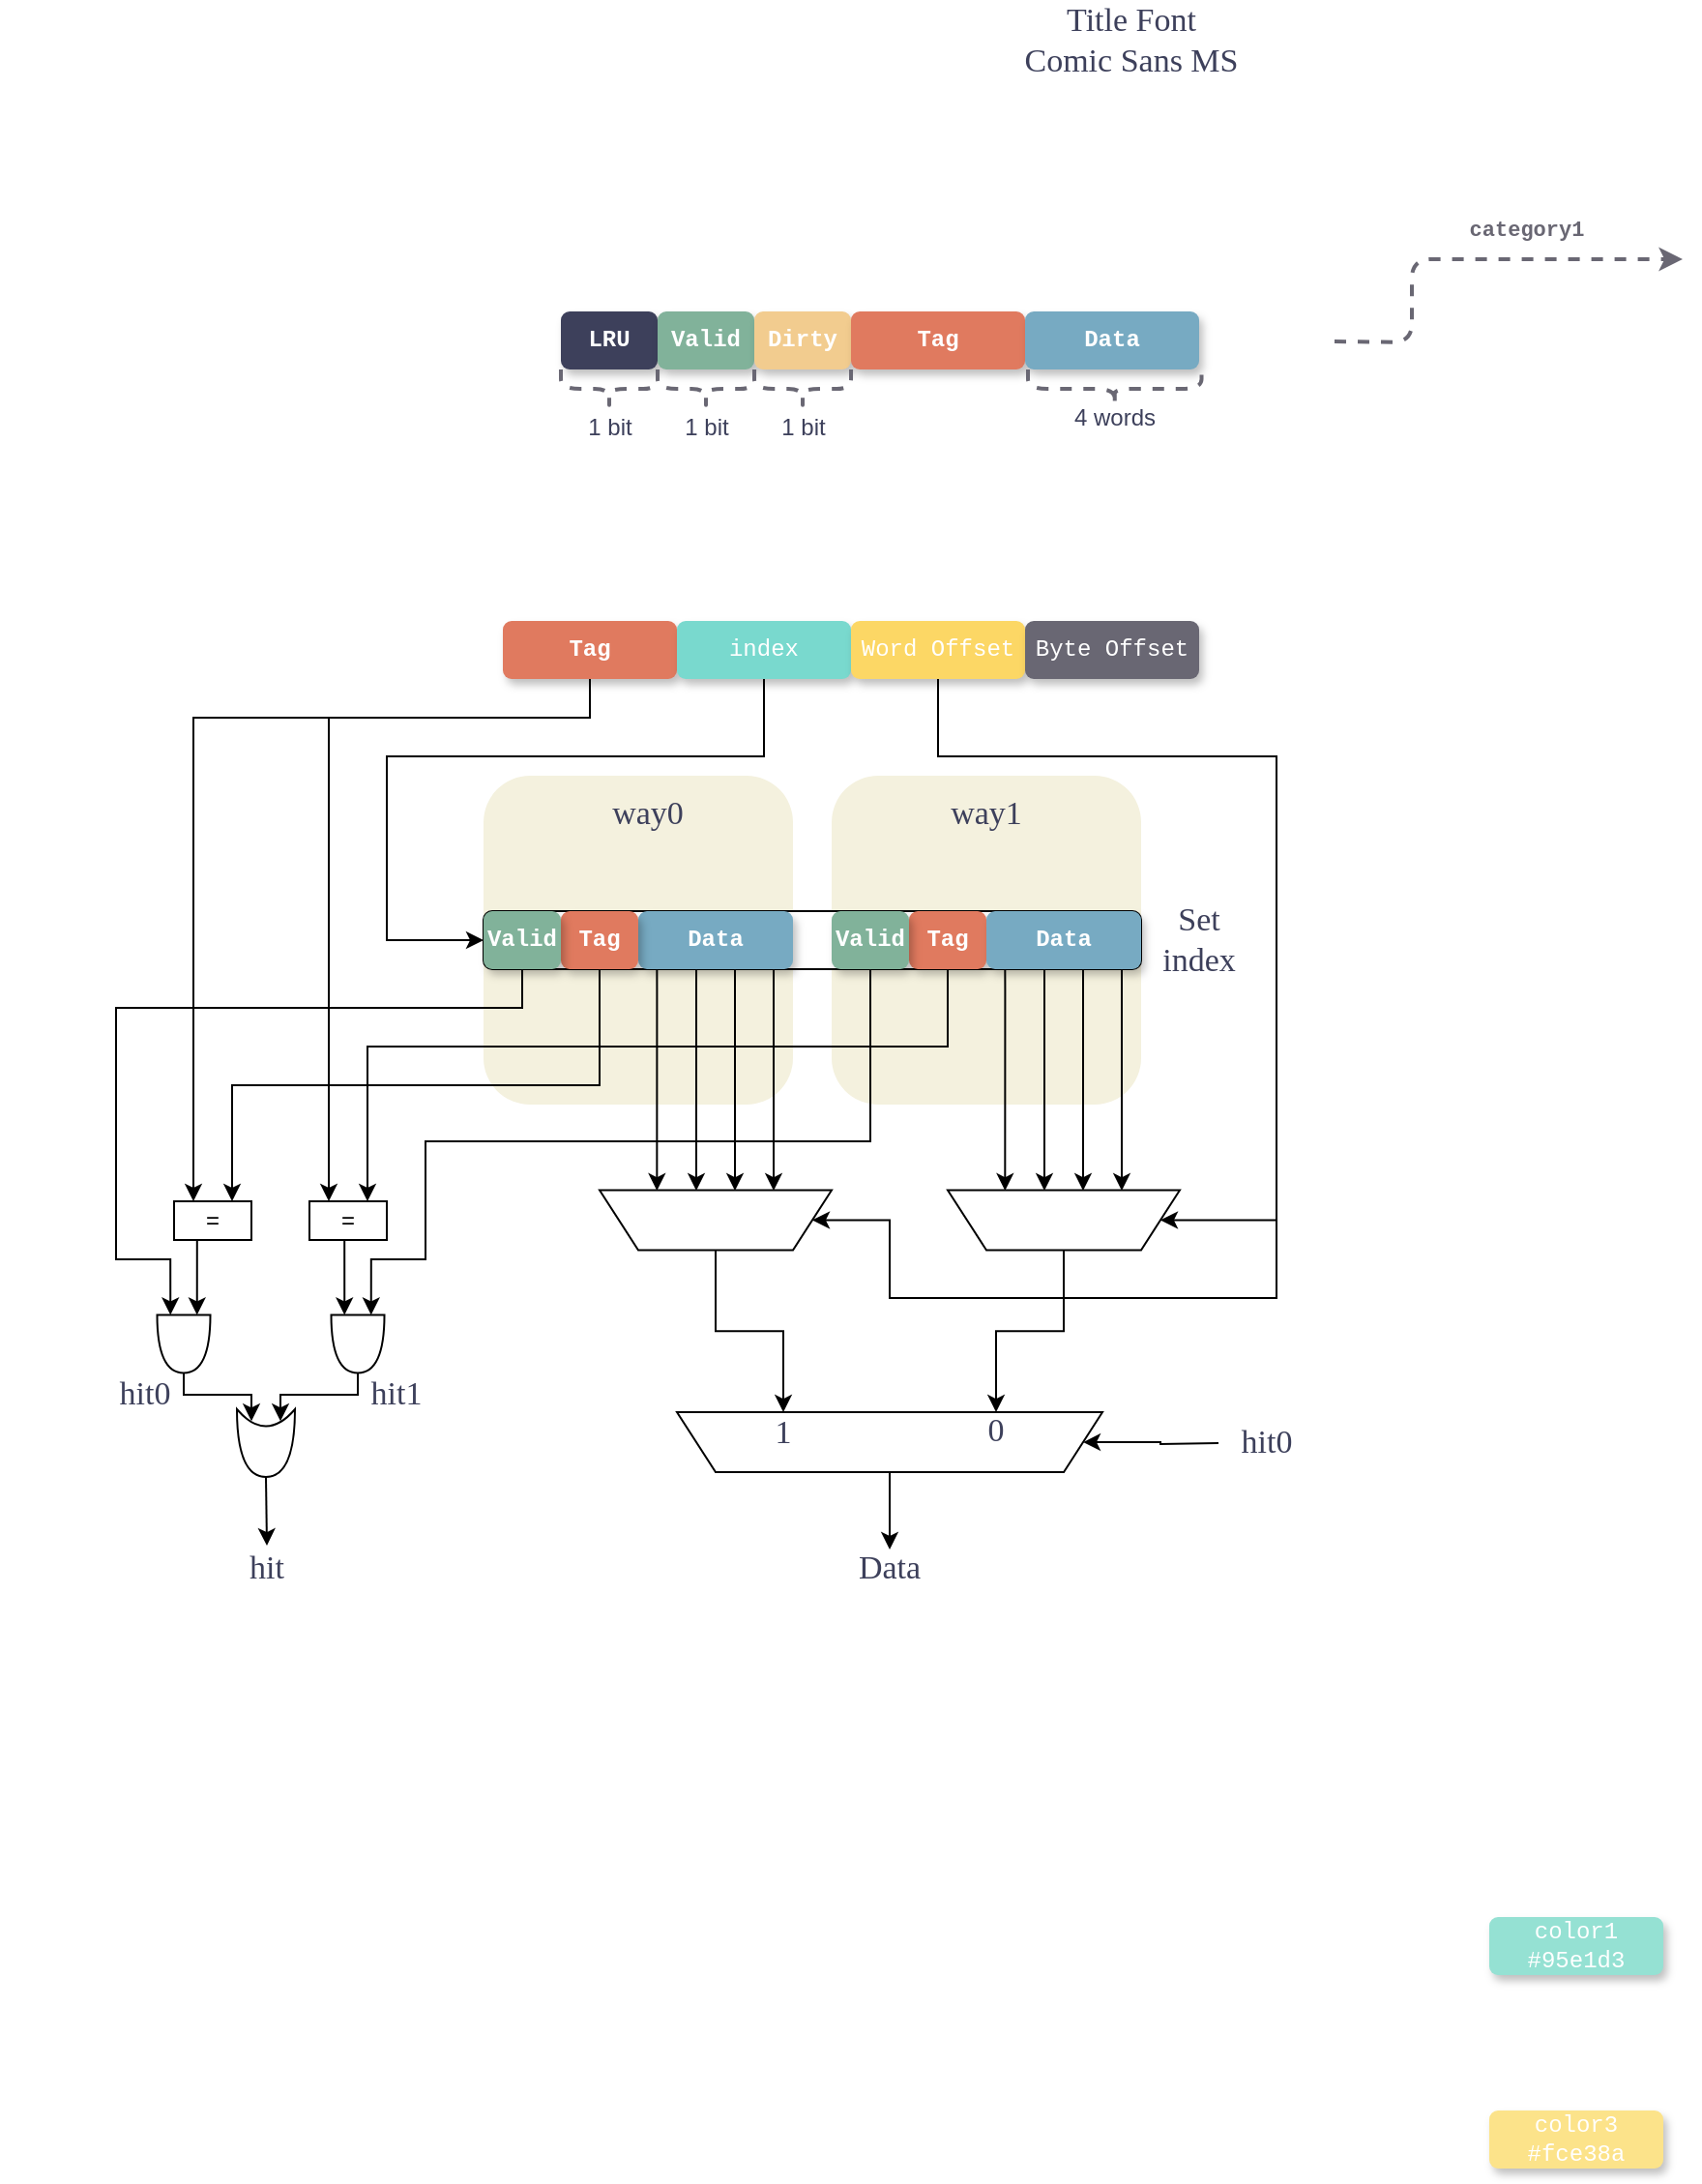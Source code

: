 <mxfile version="18.0.3" type="github" pages="2">
  <diagram id="XO_Vfw-5YlWmOMntElAC" name="Page-1">
    <mxGraphModel dx="1467" dy="370" grid="1" gridSize="10" guides="1" tooltips="1" connect="1" arrows="1" fold="1" page="1" pageScale="1" pageWidth="827" pageHeight="1169" math="0" shadow="0">
      <root>
        <mxCell id="0" />
        <mxCell id="1" parent="0" />
        <mxCell id="H73_2g0SEwQxrJ9bTlA2-18" value="" style="rounded=1;whiteSpace=wrap;html=1;strokeColor=none;shadow=0;glass=0;comic=0;gradientColor=none;fontFamily=Courier New;fontColor=#FFFFFF;fillColor=#f4f1de;" parent="1" vertex="1">
          <mxGeometry x="310" y="830" width="160" height="170" as="geometry" />
        </mxCell>
        <mxCell id="H73_2g0SEwQxrJ9bTlA2-17" value="" style="rounded=1;whiteSpace=wrap;html=1;strokeColor=none;shadow=0;glass=0;comic=0;gradientColor=none;fontFamily=Courier New;fontColor=#FFFFFF;fillColor=#f4f1de;" parent="1" vertex="1">
          <mxGeometry x="130" y="830" width="160" height="170" as="geometry" />
        </mxCell>
        <mxCell id="H73_2g0SEwQxrJ9bTlA2-78" value="" style="rounded=1;whiteSpace=wrap;html=1;" parent="1" vertex="1">
          <mxGeometry x="130" y="900" width="340" height="30" as="geometry" />
        </mxCell>
        <mxCell id="H73_2g0SEwQxrJ9bTlA2-1" value="LRU" style="rounded=1;whiteSpace=wrap;html=1;strokeColor=none;shadow=1;glass=0;comic=0;gradientColor=none;fontFamily=Courier New;fontColor=#FFFFFF;fillColor=#3d405b;fontStyle=1" parent="1" vertex="1">
          <mxGeometry x="170" y="590" width="50" height="30" as="geometry" />
        </mxCell>
        <mxCell id="H73_2g0SEwQxrJ9bTlA2-2" value="Valid" style="rounded=1;whiteSpace=wrap;html=1;strokeColor=none;shadow=1;glass=0;comic=0;gradientColor=none;fontFamily=Courier New;fontColor=#FFFFFF;fillColor=#81b29a;fontStyle=1" parent="1" vertex="1">
          <mxGeometry x="220" y="590" width="50" height="30" as="geometry" />
        </mxCell>
        <mxCell id="H73_2g0SEwQxrJ9bTlA2-3" value="Dirty" style="rounded=1;whiteSpace=wrap;html=1;strokeColor=none;shadow=1;glass=0;comic=0;gradientColor=none;fontFamily=Courier New;fontColor=#FFFFFF;fillColor=#f2cc8f;fontStyle=1" parent="1" vertex="1">
          <mxGeometry x="270" y="590" width="50" height="30" as="geometry" />
        </mxCell>
        <mxCell id="H73_2g0SEwQxrJ9bTlA2-4" value="Tag" style="rounded=1;whiteSpace=wrap;html=1;strokeColor=none;shadow=1;glass=0;comic=0;gradientColor=none;fontFamily=Courier New;fontColor=#FFFFFF;fillColor=#e07a5f;fontStyle=1" parent="1" vertex="1">
          <mxGeometry x="320" y="590" width="90" height="30" as="geometry" />
        </mxCell>
        <mxCell id="H73_2g0SEwQxrJ9bTlA2-6" value="Data" style="rounded=1;whiteSpace=wrap;html=1;fillColor=#77aac2;strokeColor=none;shadow=1;glass=0;comic=0;gradientColor=none;fontFamily=Courier New;fontColor=#FFFFFF;fontStyle=1" parent="1" vertex="1">
          <mxGeometry x="410" y="590" width="90" height="30" as="geometry" />
        </mxCell>
        <mxCell id="H73_2g0SEwQxrJ9bTlA2-22" style="edgeStyle=orthogonalEdgeStyle;rounded=0;orthogonalLoop=1;jettySize=auto;html=1;exitX=0.5;exitY=1;exitDx=0;exitDy=0;entryX=0.25;entryY=0;entryDx=0;entryDy=0;" parent="1" source="H73_2g0SEwQxrJ9bTlA2-7" target="H73_2g0SEwQxrJ9bTlA2-21" edge="1">
          <mxGeometry relative="1" as="geometry">
            <Array as="points">
              <mxPoint x="185" y="800" />
              <mxPoint x="-20" y="800" />
            </Array>
          </mxGeometry>
        </mxCell>
        <mxCell id="H73_2g0SEwQxrJ9bTlA2-33" style="edgeStyle=orthogonalEdgeStyle;rounded=0;orthogonalLoop=1;jettySize=auto;html=1;exitX=0.5;exitY=1;exitDx=0;exitDy=0;entryX=0.25;entryY=0;entryDx=0;entryDy=0;" parent="1" source="H73_2g0SEwQxrJ9bTlA2-7" target="H73_2g0SEwQxrJ9bTlA2-31" edge="1">
          <mxGeometry relative="1" as="geometry">
            <Array as="points">
              <mxPoint x="185" y="800" />
              <mxPoint x="50" y="800" />
            </Array>
          </mxGeometry>
        </mxCell>
        <mxCell id="H73_2g0SEwQxrJ9bTlA2-7" value="Tag" style="rounded=1;whiteSpace=wrap;html=1;strokeColor=none;shadow=1;glass=0;comic=0;gradientColor=none;fontFamily=Courier New;fontColor=#FFFFFF;fillColor=#e07a5f;fontStyle=1" parent="1" vertex="1">
          <mxGeometry x="140" y="750" width="90" height="30" as="geometry" />
        </mxCell>
        <mxCell id="H73_2g0SEwQxrJ9bTlA2-16" style="edgeStyle=orthogonalEdgeStyle;rounded=0;orthogonalLoop=1;jettySize=auto;html=1;exitX=0.5;exitY=1;exitDx=0;exitDy=0;entryX=0;entryY=0.5;entryDx=0;entryDy=0;" parent="1" source="H73_2g0SEwQxrJ9bTlA2-8" target="H73_2g0SEwQxrJ9bTlA2-55" edge="1">
          <mxGeometry relative="1" as="geometry">
            <mxPoint x="120" y="990" as="targetPoint" />
            <Array as="points">
              <mxPoint x="275" y="820" />
              <mxPoint x="80" y="820" />
              <mxPoint x="80" y="915" />
            </Array>
          </mxGeometry>
        </mxCell>
        <mxCell id="H73_2g0SEwQxrJ9bTlA2-8" value="index" style="rounded=1;whiteSpace=wrap;html=1;fillColor=#79d9ce;strokeColor=none;shadow=1;glass=0;comic=0;gradientColor=none;fontFamily=Courier New;fontColor=#FFFFFF;" parent="1" vertex="1">
          <mxGeometry x="230" y="750" width="90" height="30" as="geometry" />
        </mxCell>
        <mxCell id="H73_2g0SEwQxrJ9bTlA2-39" style="edgeStyle=orthogonalEdgeStyle;rounded=0;orthogonalLoop=1;jettySize=auto;html=1;exitX=0.5;exitY=1;exitDx=0;exitDy=0;entryX=0;entryY=0.5;entryDx=0;entryDy=0;" parent="1" source="H73_2g0SEwQxrJ9bTlA2-9" target="H73_2g0SEwQxrJ9bTlA2-24" edge="1">
          <mxGeometry relative="1" as="geometry">
            <Array as="points">
              <mxPoint x="365" y="820" />
              <mxPoint x="540" y="820" />
              <mxPoint x="540" y="1100" />
              <mxPoint x="340" y="1100" />
              <mxPoint x="340" y="1060" />
            </Array>
          </mxGeometry>
        </mxCell>
        <mxCell id="H73_2g0SEwQxrJ9bTlA2-49" style="edgeStyle=orthogonalEdgeStyle;rounded=0;orthogonalLoop=1;jettySize=auto;html=1;entryX=0;entryY=0.5;entryDx=0;entryDy=0;" parent="1" target="H73_2g0SEwQxrJ9bTlA2-43" edge="1">
          <mxGeometry relative="1" as="geometry">
            <mxPoint x="540" y="1000" as="sourcePoint" />
            <Array as="points">
              <mxPoint x="540" y="1000" />
              <mxPoint x="540" y="1060" />
            </Array>
          </mxGeometry>
        </mxCell>
        <mxCell id="H73_2g0SEwQxrJ9bTlA2-9" value="Word Offset" style="rounded=1;whiteSpace=wrap;html=1;fillColor=#fcd765;strokeColor=none;shadow=1;glass=0;comic=0;gradientColor=none;fontFamily=Courier New;fontColor=#FFFFFF;" parent="1" vertex="1">
          <mxGeometry x="320" y="750" width="90" height="30" as="geometry" />
        </mxCell>
        <mxCell id="H73_2g0SEwQxrJ9bTlA2-10" value="Byte Offset" style="rounded=1;whiteSpace=wrap;html=1;fillColor=#696773;strokeColor=none;shadow=1;glass=0;comic=0;gradientColor=none;fontFamily=Courier New;fontColor=#FFFFFF;" parent="1" vertex="1">
          <mxGeometry x="410" y="750" width="90" height="30" as="geometry" />
        </mxCell>
        <mxCell id="H73_2g0SEwQxrJ9bTlA2-11" value="color1&lt;br&gt;#95e1d3" style="rounded=1;whiteSpace=wrap;html=1;strokeColor=none;shadow=1;glass=0;comic=0;gradientColor=none;fontFamily=Courier New;fontColor=#FFFFFF;fillColor=#95e1d3;" parent="1" vertex="1">
          <mxGeometry x="650" y="1420" width="90" height="30" as="geometry" />
        </mxCell>
        <mxCell id="H73_2g0SEwQxrJ9bTlA2-12" value="color3&lt;br&gt;#fce38a" style="rounded=1;whiteSpace=wrap;html=1;strokeColor=none;shadow=1;glass=0;comic=0;gradientColor=none;fontFamily=Courier New;fontColor=#FFFFFF;fillColor=#fce38a;" parent="1" vertex="1">
          <mxGeometry x="650" y="1520" width="90" height="30" as="geometry" />
        </mxCell>
        <mxCell id="H73_2g0SEwQxrJ9bTlA2-19" value="&lt;font color=&quot;#ffffff&quot; face=&quot;Courier New&quot;&gt;Data&lt;/font&gt;" style="rounded=1;whiteSpace=wrap;html=1;strokeColor=none;shadow=1;glass=0;comic=0;gradientColor=none;fillColor=#77aac2;fontFamily=Courier New;fontColor=#FFFFFF;fontStyle=1;" parent="1" vertex="1">
          <mxGeometry x="210" y="900" width="80" height="30" as="geometry" />
        </mxCell>
        <mxCell id="H73_2g0SEwQxrJ9bTlA2-23" style="edgeStyle=orthogonalEdgeStyle;rounded=0;orthogonalLoop=1;jettySize=auto;html=1;exitX=0.5;exitY=1;exitDx=0;exitDy=0;entryX=0.75;entryY=0;entryDx=0;entryDy=0;" parent="1" source="H73_2g0SEwQxrJ9bTlA2-20" target="H73_2g0SEwQxrJ9bTlA2-21" edge="1">
          <mxGeometry relative="1" as="geometry" />
        </mxCell>
        <mxCell id="H73_2g0SEwQxrJ9bTlA2-20" value="Tag" style="rounded=1;whiteSpace=wrap;html=1;strokeColor=none;shadow=1;glass=0;comic=0;gradientColor=none;fontFamily=Courier New;fontColor=#FFFFFF;fillColor=#e07a5f;fontStyle=1" parent="1" vertex="1">
          <mxGeometry x="170" y="900" width="40" height="30" as="geometry" />
        </mxCell>
        <mxCell id="H73_2g0SEwQxrJ9bTlA2-35" style="edgeStyle=orthogonalEdgeStyle;rounded=0;orthogonalLoop=1;jettySize=auto;html=1;exitX=0.5;exitY=1;exitDx=0;exitDy=0;entryX=0;entryY=0.25;entryDx=0;entryDy=0;entryPerimeter=0;" parent="1" source="H73_2g0SEwQxrJ9bTlA2-21" target="H73_2g0SEwQxrJ9bTlA2-59" edge="1">
          <mxGeometry relative="1" as="geometry" />
        </mxCell>
        <mxCell id="H73_2g0SEwQxrJ9bTlA2-21" value="=" style="rounded=0;whiteSpace=wrap;html=1;" parent="1" vertex="1">
          <mxGeometry x="-30" y="1050" width="40" height="20" as="geometry" />
        </mxCell>
        <mxCell id="H73_2g0SEwQxrJ9bTlA2-51" style="edgeStyle=orthogonalEdgeStyle;rounded=0;orthogonalLoop=1;jettySize=auto;html=1;exitX=0.5;exitY=0;exitDx=0;exitDy=0;entryX=0.75;entryY=1;entryDx=0;entryDy=0;" parent="1" source="H73_2g0SEwQxrJ9bTlA2-24" target="H73_2g0SEwQxrJ9bTlA2-50" edge="1">
          <mxGeometry relative="1" as="geometry" />
        </mxCell>
        <mxCell id="H73_2g0SEwQxrJ9bTlA2-24" value="" style="shape=trapezoid;perimeter=trapezoidPerimeter;whiteSpace=wrap;html=1;fixedSize=1;rotation=-180;" parent="1" vertex="1">
          <mxGeometry x="190.01" y="1044.26" width="119.99" height="30.96" as="geometry" />
        </mxCell>
        <mxCell id="H73_2g0SEwQxrJ9bTlA2-28" style="edgeStyle=orthogonalEdgeStyle;rounded=0;orthogonalLoop=1;jettySize=auto;html=1;exitX=0.5;exitY=1;exitDx=0;exitDy=0;" parent="1" edge="1">
          <mxGeometry relative="1" as="geometry">
            <mxPoint x="240.01" y="930" as="sourcePoint" />
            <mxPoint x="240.006" y="1044.518" as="targetPoint" />
            <Array as="points">
              <mxPoint x="240.01" y="940" />
              <mxPoint x="240.01" y="940" />
            </Array>
          </mxGeometry>
        </mxCell>
        <mxCell id="H73_2g0SEwQxrJ9bTlA2-32" style="edgeStyle=orthogonalEdgeStyle;rounded=0;orthogonalLoop=1;jettySize=auto;html=1;exitX=0.5;exitY=1;exitDx=0;exitDy=0;entryX=0.75;entryY=0;entryDx=0;entryDy=0;" parent="1" source="H73_2g0SEwQxrJ9bTlA2-30" target="H73_2g0SEwQxrJ9bTlA2-31" edge="1">
          <mxGeometry relative="1" as="geometry">
            <Array as="points">
              <mxPoint x="370" y="970" />
              <mxPoint x="70" y="970" />
            </Array>
          </mxGeometry>
        </mxCell>
        <mxCell id="H73_2g0SEwQxrJ9bTlA2-30" value="Tag" style="rounded=1;whiteSpace=wrap;html=1;strokeColor=none;shadow=1;glass=0;comic=0;gradientColor=none;fontFamily=Courier New;fontColor=#FFFFFF;fillColor=#e07a5f;fontStyle=1" parent="1" vertex="1">
          <mxGeometry x="350" y="900" width="40" height="30" as="geometry" />
        </mxCell>
        <mxCell id="H73_2g0SEwQxrJ9bTlA2-36" style="edgeStyle=orthogonalEdgeStyle;rounded=0;orthogonalLoop=1;jettySize=auto;html=1;exitX=0.5;exitY=1;exitDx=0;exitDy=0;entryX=0;entryY=0.75;entryDx=0;entryDy=0;entryPerimeter=0;" parent="1" source="H73_2g0SEwQxrJ9bTlA2-31" target="H73_2g0SEwQxrJ9bTlA2-62" edge="1">
          <mxGeometry relative="1" as="geometry" />
        </mxCell>
        <mxCell id="H73_2g0SEwQxrJ9bTlA2-31" value="=" style="rounded=0;whiteSpace=wrap;html=1;" parent="1" vertex="1">
          <mxGeometry x="40" y="1050" width="40" height="20" as="geometry" />
        </mxCell>
        <mxCell id="H73_2g0SEwQxrJ9bTlA2-37" style="edgeStyle=orthogonalEdgeStyle;rounded=0;orthogonalLoop=1;jettySize=auto;html=1;exitX=1;exitY=0.5;exitDx=0;exitDy=0;exitPerimeter=0;" parent="1" source="H73_2g0SEwQxrJ9bTlA2-34" edge="1">
          <mxGeometry relative="1" as="geometry">
            <mxPoint x="18" y="1228" as="targetPoint" />
            <Array as="points" />
          </mxGeometry>
        </mxCell>
        <mxCell id="H73_2g0SEwQxrJ9bTlA2-34" value="" style="shape=xor;whiteSpace=wrap;html=1;rotation=90;" parent="1" vertex="1">
          <mxGeometry y="1160" width="35" height="30" as="geometry" />
        </mxCell>
        <mxCell id="H73_2g0SEwQxrJ9bTlA2-40" style="edgeStyle=orthogonalEdgeStyle;rounded=0;orthogonalLoop=1;jettySize=auto;html=1;exitX=0.5;exitY=1;exitDx=0;exitDy=0;" parent="1" edge="1">
          <mxGeometry relative="1" as="geometry">
            <mxPoint x="219.67" y="930" as="sourcePoint" />
            <mxPoint x="219.666" y="1044.518" as="targetPoint" />
            <Array as="points">
              <mxPoint x="219.67" y="940" />
              <mxPoint x="219.67" y="940" />
            </Array>
          </mxGeometry>
        </mxCell>
        <mxCell id="H73_2g0SEwQxrJ9bTlA2-41" style="edgeStyle=orthogonalEdgeStyle;rounded=0;orthogonalLoop=1;jettySize=auto;html=1;exitX=0.5;exitY=1;exitDx=0;exitDy=0;" parent="1" edge="1">
          <mxGeometry relative="1" as="geometry">
            <mxPoint x="260.01" y="930" as="sourcePoint" />
            <mxPoint x="260.006" y="1044.518" as="targetPoint" />
            <Array as="points">
              <mxPoint x="260.01" y="940" />
              <mxPoint x="260.01" y="940" />
            </Array>
          </mxGeometry>
        </mxCell>
        <mxCell id="H73_2g0SEwQxrJ9bTlA2-42" style="edgeStyle=orthogonalEdgeStyle;rounded=0;orthogonalLoop=1;jettySize=auto;html=1;exitX=0.5;exitY=1;exitDx=0;exitDy=0;" parent="1" edge="1">
          <mxGeometry relative="1" as="geometry">
            <mxPoint x="280.01" y="930" as="sourcePoint" />
            <mxPoint x="280.006" y="1044.518" as="targetPoint" />
            <Array as="points">
              <mxPoint x="280.01" y="940" />
              <mxPoint x="280.01" y="940" />
            </Array>
          </mxGeometry>
        </mxCell>
        <mxCell id="H73_2g0SEwQxrJ9bTlA2-52" style="edgeStyle=orthogonalEdgeStyle;rounded=0;orthogonalLoop=1;jettySize=auto;html=1;exitX=0.5;exitY=0;exitDx=0;exitDy=0;entryX=0.25;entryY=1;entryDx=0;entryDy=0;" parent="1" source="H73_2g0SEwQxrJ9bTlA2-43" target="H73_2g0SEwQxrJ9bTlA2-50" edge="1">
          <mxGeometry relative="1" as="geometry" />
        </mxCell>
        <mxCell id="H73_2g0SEwQxrJ9bTlA2-43" value="" style="shape=trapezoid;perimeter=trapezoidPerimeter;whiteSpace=wrap;html=1;fixedSize=1;rotation=-180;" parent="1" vertex="1">
          <mxGeometry x="370" y="1044.26" width="119.99" height="30.96" as="geometry" />
        </mxCell>
        <mxCell id="H73_2g0SEwQxrJ9bTlA2-44" style="edgeStyle=orthogonalEdgeStyle;rounded=0;orthogonalLoop=1;jettySize=auto;html=1;exitX=0.5;exitY=1;exitDx=0;exitDy=0;" parent="1" edge="1">
          <mxGeometry relative="1" as="geometry">
            <mxPoint x="420" y="930" as="sourcePoint" />
            <mxPoint x="419.996" y="1044.518" as="targetPoint" />
            <Array as="points">
              <mxPoint x="420" y="940" />
              <mxPoint x="420" y="940" />
            </Array>
          </mxGeometry>
        </mxCell>
        <mxCell id="H73_2g0SEwQxrJ9bTlA2-45" style="edgeStyle=orthogonalEdgeStyle;rounded=0;orthogonalLoop=1;jettySize=auto;html=1;exitX=0.5;exitY=1;exitDx=0;exitDy=0;" parent="1" edge="1">
          <mxGeometry relative="1" as="geometry">
            <mxPoint x="399.66" y="930" as="sourcePoint" />
            <mxPoint x="399.656" y="1044.518" as="targetPoint" />
            <Array as="points">
              <mxPoint x="399.66" y="940" />
              <mxPoint x="399.66" y="940" />
            </Array>
          </mxGeometry>
        </mxCell>
        <mxCell id="H73_2g0SEwQxrJ9bTlA2-46" style="edgeStyle=orthogonalEdgeStyle;rounded=0;orthogonalLoop=1;jettySize=auto;html=1;exitX=0.5;exitY=1;exitDx=0;exitDy=0;" parent="1" edge="1">
          <mxGeometry relative="1" as="geometry">
            <mxPoint x="440" y="930" as="sourcePoint" />
            <mxPoint x="439.996" y="1044.518" as="targetPoint" />
            <Array as="points">
              <mxPoint x="440" y="940" />
              <mxPoint x="440" y="940" />
            </Array>
          </mxGeometry>
        </mxCell>
        <mxCell id="H73_2g0SEwQxrJ9bTlA2-47" style="edgeStyle=orthogonalEdgeStyle;rounded=0;orthogonalLoop=1;jettySize=auto;html=1;exitX=0.5;exitY=1;exitDx=0;exitDy=0;" parent="1" edge="1">
          <mxGeometry relative="1" as="geometry">
            <mxPoint x="460" y="930" as="sourcePoint" />
            <mxPoint x="459.996" y="1044.518" as="targetPoint" />
            <Array as="points">
              <mxPoint x="460" y="940" />
              <mxPoint x="460" y="940" />
            </Array>
          </mxGeometry>
        </mxCell>
        <mxCell id="H73_2g0SEwQxrJ9bTlA2-53" style="edgeStyle=orthogonalEdgeStyle;rounded=0;orthogonalLoop=1;jettySize=auto;html=1;exitX=0.5;exitY=0;exitDx=0;exitDy=0;" parent="1" source="H73_2g0SEwQxrJ9bTlA2-50" edge="1">
          <mxGeometry relative="1" as="geometry">
            <mxPoint x="340.01" y="1230" as="targetPoint" />
          </mxGeometry>
        </mxCell>
        <mxCell id="H73_2g0SEwQxrJ9bTlA2-50" value="" style="shape=trapezoid;perimeter=trapezoidPerimeter;whiteSpace=wrap;html=1;fixedSize=1;rotation=-180;" parent="1" vertex="1">
          <mxGeometry x="230.01" y="1159.04" width="220" height="30.96" as="geometry" />
        </mxCell>
        <mxCell id="H73_2g0SEwQxrJ9bTlA2-60" style="edgeStyle=orthogonalEdgeStyle;rounded=0;orthogonalLoop=1;jettySize=auto;html=1;exitX=0.5;exitY=1;exitDx=0;exitDy=0;entryX=0;entryY=0.75;entryDx=0;entryDy=0;entryPerimeter=0;" parent="1" source="H73_2g0SEwQxrJ9bTlA2-55" target="H73_2g0SEwQxrJ9bTlA2-59" edge="1">
          <mxGeometry relative="1" as="geometry">
            <mxPoint x="70" y="930" as="sourcePoint" />
            <Array as="points">
              <mxPoint x="150" y="950" />
              <mxPoint x="-60" y="950" />
              <mxPoint x="-60" y="1080" />
              <mxPoint x="-32" y="1080" />
            </Array>
          </mxGeometry>
        </mxCell>
        <mxCell id="H73_2g0SEwQxrJ9bTlA2-55" value="Valid" style="rounded=1;whiteSpace=wrap;html=1;strokeColor=none;shadow=1;glass=0;comic=0;gradientColor=none;fontFamily=Courier New;fontColor=#FFFFFF;fillColor=#81b29a;fontStyle=1" parent="1" vertex="1">
          <mxGeometry x="130" y="900" width="40" height="30" as="geometry" />
        </mxCell>
        <mxCell id="H73_2g0SEwQxrJ9bTlA2-57" value="&lt;font color=&quot;#ffffff&quot; face=&quot;Courier New&quot;&gt;Data&lt;/font&gt;" style="rounded=1;whiteSpace=wrap;html=1;strokeColor=none;shadow=1;glass=0;comic=0;gradientColor=none;fillColor=#77aac2;fontFamily=Courier New;fontColor=#FFFFFF;fontStyle=1;" parent="1" vertex="1">
          <mxGeometry x="390" y="900" width="80" height="30" as="geometry" />
        </mxCell>
        <mxCell id="H73_2g0SEwQxrJ9bTlA2-64" style="edgeStyle=orthogonalEdgeStyle;rounded=0;orthogonalLoop=1;jettySize=auto;html=1;exitX=0.5;exitY=1;exitDx=0;exitDy=0;entryX=0;entryY=0.25;entryDx=0;entryDy=0;entryPerimeter=0;" parent="1" source="H73_2g0SEwQxrJ9bTlA2-58" target="H73_2g0SEwQxrJ9bTlA2-62" edge="1">
          <mxGeometry relative="1" as="geometry">
            <mxPoint x="250" y="930" as="sourcePoint" />
            <Array as="points">
              <mxPoint x="330" y="1019" />
              <mxPoint x="100" y="1019" />
              <mxPoint x="100" y="1080" />
              <mxPoint x="72" y="1080" />
            </Array>
          </mxGeometry>
        </mxCell>
        <mxCell id="H73_2g0SEwQxrJ9bTlA2-58" value="Valid" style="rounded=1;whiteSpace=wrap;html=1;strokeColor=none;shadow=1;glass=0;comic=0;gradientColor=none;fontFamily=Courier New;fontColor=#FFFFFF;fillColor=#81b29a;fontStyle=1" parent="1" vertex="1">
          <mxGeometry x="310" y="900" width="40" height="30" as="geometry" />
        </mxCell>
        <mxCell id="H73_2g0SEwQxrJ9bTlA2-61" style="edgeStyle=orthogonalEdgeStyle;rounded=0;orthogonalLoop=1;jettySize=auto;html=1;exitX=1;exitY=0.5;exitDx=0;exitDy=0;exitPerimeter=0;entryX=0.175;entryY=0.75;entryDx=0;entryDy=0;entryPerimeter=0;" parent="1" source="H73_2g0SEwQxrJ9bTlA2-59" target="H73_2g0SEwQxrJ9bTlA2-34" edge="1">
          <mxGeometry relative="1" as="geometry">
            <Array as="points">
              <mxPoint x="-25" y="1150" />
              <mxPoint x="10" y="1150" />
            </Array>
          </mxGeometry>
        </mxCell>
        <mxCell id="H73_2g0SEwQxrJ9bTlA2-59" value="" style="shape=or;whiteSpace=wrap;html=1;rotation=90;" parent="1" vertex="1">
          <mxGeometry x="-40" y="1110" width="30" height="27.5" as="geometry" />
        </mxCell>
        <mxCell id="H73_2g0SEwQxrJ9bTlA2-65" style="edgeStyle=orthogonalEdgeStyle;rounded=0;orthogonalLoop=1;jettySize=auto;html=1;exitX=1;exitY=0.5;exitDx=0;exitDy=0;exitPerimeter=0;entryX=0.175;entryY=0.25;entryDx=0;entryDy=0;entryPerimeter=0;" parent="1" source="H73_2g0SEwQxrJ9bTlA2-62" target="H73_2g0SEwQxrJ9bTlA2-34" edge="1">
          <mxGeometry relative="1" as="geometry">
            <Array as="points">
              <mxPoint x="65" y="1150" />
              <mxPoint x="25" y="1150" />
            </Array>
          </mxGeometry>
        </mxCell>
        <mxCell id="H73_2g0SEwQxrJ9bTlA2-62" value="" style="shape=or;whiteSpace=wrap;html=1;rotation=90;" parent="1" vertex="1">
          <mxGeometry x="50" y="1110" width="30" height="27.5" as="geometry" />
        </mxCell>
        <mxCell id="H73_2g0SEwQxrJ9bTlA2-67" value="" style="shape=curlyBracket;whiteSpace=wrap;html=1;rounded=1;rotation=-90;fontFamily=Helvetica;fontColor=#000000;strokeColor=#696773;dashed=1;fontSize=11;strokeWidth=2;labelBackgroundColor=#ffffff;endArrow=classic;" parent="1" vertex="1">
          <mxGeometry x="185.01" y="605" width="20" height="50" as="geometry" />
        </mxCell>
        <mxCell id="H73_2g0SEwQxrJ9bTlA2-68" value="1 bit" style="text;html=1;align=center;verticalAlign=middle;resizable=0;points=[];autosize=1;strokeColor=none;fillColor=none;fontFamily=Helvetica;fontSize=12;fontColor=#3d405b;rounded=0;" parent="1" vertex="1">
          <mxGeometry x="175" y="640" width="40" height="20" as="geometry" />
        </mxCell>
        <mxCell id="H73_2g0SEwQxrJ9bTlA2-69" value="" style="shape=curlyBracket;whiteSpace=wrap;html=1;rounded=1;rotation=-90;dashed=1;fontSize=11;strokeColor=#696773;strokeWidth=2;labelBackgroundColor=#ffffff;endArrow=classic;" parent="1" vertex="1">
          <mxGeometry x="235.01" y="605" width="20" height="50" as="geometry" />
        </mxCell>
        <mxCell id="H73_2g0SEwQxrJ9bTlA2-70" value="1 bit" style="text;html=1;align=center;verticalAlign=middle;resizable=0;points=[];autosize=1;strokeColor=none;fillColor=none;fontFamily=Helvetica;fontSize=12;fontColor=#3d405b;rounded=0;" parent="1" vertex="1">
          <mxGeometry x="225" y="640" width="40" height="20" as="geometry" />
        </mxCell>
        <mxCell id="H73_2g0SEwQxrJ9bTlA2-71" value="" style="shape=curlyBracket;whiteSpace=wrap;html=1;rounded=1;rotation=-90;dashed=1;fontSize=11;strokeColor=#696773;strokeWidth=2;labelBackgroundColor=#ffffff;endArrow=classic;" parent="1" vertex="1">
          <mxGeometry x="285.01" y="605" width="20" height="50" as="geometry" />
        </mxCell>
        <mxCell id="H73_2g0SEwQxrJ9bTlA2-72" value="1 bit" style="text;html=1;align=center;verticalAlign=middle;resizable=0;points=[];autosize=1;strokeColor=none;fillColor=none;fontFamily=Helvetica;fontSize=12;fontColor=#3d405b;rounded=0;" parent="1" vertex="1">
          <mxGeometry x="275" y="640" width="40" height="20" as="geometry" />
        </mxCell>
        <mxCell id="H73_2g0SEwQxrJ9bTlA2-73" value="" style="shape=curlyBracket;whiteSpace=wrap;html=1;rounded=1;rotation=-90;dashed=1;fontSize=11;strokeColor=#696773;strokeWidth=2;labelBackgroundColor=#ffffff;endArrow=classic;" parent="1" vertex="1">
          <mxGeometry x="446.38" y="585.13" width="20" height="89.75" as="geometry" />
        </mxCell>
        <mxCell id="H73_2g0SEwQxrJ9bTlA2-74" value="4 words" style="text;html=1;align=center;verticalAlign=middle;resizable=0;points=[];autosize=1;strokeColor=none;fillColor=none;fontFamily=Helvetica;fontSize=12;fontColor=#3d405b;rounded=0;" parent="1" vertex="1">
          <mxGeometry x="426.38" y="635" width="60" height="20" as="geometry" />
        </mxCell>
        <mxCell id="H73_2g0SEwQxrJ9bTlA2-75" value="" style="endArrow=classic;html=1;exitX=1;exitY=0.25;exitDx=0;exitDy=0;strokeWidth=2;dashed=1;strokeColor=#696773;entryX=0;entryY=0.5;entryDx=0;entryDy=0;" parent="1" edge="1">
          <mxGeometry width="50" height="50" relative="1" as="geometry">
            <mxPoint x="570" y="605.5" as="sourcePoint" />
            <mxPoint x="750" y="563" as="targetPoint" />
            <Array as="points">
              <mxPoint x="610" y="606" />
              <mxPoint x="610" y="563" />
            </Array>
          </mxGeometry>
        </mxCell>
        <mxCell id="H73_2g0SEwQxrJ9bTlA2-76" value="&lt;font color=&quot;#696773&quot;&gt;&lt;b&gt;category1&lt;/b&gt;&lt;/font&gt;" style="edgeLabel;html=1;align=center;verticalAlign=middle;resizable=0;points=[];fontFamily=Courier New;fontColor=#FFFFFF;labelBackgroundColor=none;" parent="H73_2g0SEwQxrJ9bTlA2-75" vertex="1" connectable="0">
          <mxGeometry x="0.274" y="1" relative="1" as="geometry">
            <mxPoint y="-14" as="offset" />
          </mxGeometry>
        </mxCell>
        <mxCell id="H73_2g0SEwQxrJ9bTlA2-77" value="&lt;font face=&quot;Comic Sans MS&quot; style=&quot;font-size: 17px&quot;&gt;&lt;font style=&quot;font-size: 17px&quot;&gt;Title Font&lt;br&gt;Comic Sans MS&lt;/font&gt;&lt;br&gt;&lt;/font&gt;" style="text;html=1;strokeColor=none;fillColor=none;align=center;verticalAlign=middle;whiteSpace=wrap;rounded=0;fontColor=#3d405b;" parent="1" vertex="1">
          <mxGeometry x="390" y="440" width="150" height="20" as="geometry" />
        </mxCell>
        <mxCell id="H73_2g0SEwQxrJ9bTlA2-82" value="&lt;font face=&quot;Comic Sans MS&quot; style=&quot;font-size: 17px&quot;&gt;way0&lt;br&gt;&lt;/font&gt;" style="text;html=1;strokeColor=none;fillColor=none;align=center;verticalAlign=middle;whiteSpace=wrap;rounded=0;fontColor=#3d405b;" parent="1" vertex="1">
          <mxGeometry x="140" y="840" width="150" height="20" as="geometry" />
        </mxCell>
        <mxCell id="H73_2g0SEwQxrJ9bTlA2-83" value="&lt;font face=&quot;Comic Sans MS&quot; style=&quot;font-size: 17px&quot;&gt;way1&lt;br&gt;&lt;/font&gt;" style="text;html=1;strokeColor=none;fillColor=none;align=center;verticalAlign=middle;whiteSpace=wrap;rounded=0;fontColor=#3d405b;" parent="1" vertex="1">
          <mxGeometry x="315" y="840" width="150" height="20" as="geometry" />
        </mxCell>
        <mxCell id="H73_2g0SEwQxrJ9bTlA2-84" value="&lt;font face=&quot;Comic Sans MS&quot; style=&quot;font-size: 17px&quot;&gt;Set index&lt;br&gt;&lt;/font&gt;" style="text;html=1;strokeColor=none;fillColor=none;align=center;verticalAlign=middle;whiteSpace=wrap;rounded=0;fontColor=#3d405b;" parent="1" vertex="1">
          <mxGeometry x="470" y="905" width="60" height="20" as="geometry" />
        </mxCell>
        <mxCell id="H73_2g0SEwQxrJ9bTlA2-85" value="&lt;font face=&quot;Comic Sans MS&quot; style=&quot;font-size: 17px&quot;&gt;hit0&lt;br&gt;&lt;/font&gt;" style="text;html=1;strokeColor=none;fillColor=none;align=center;verticalAlign=middle;whiteSpace=wrap;rounded=0;fontColor=#3d405b;" parent="1" vertex="1">
          <mxGeometry x="-120" y="1140" width="150" height="20" as="geometry" />
        </mxCell>
        <mxCell id="H73_2g0SEwQxrJ9bTlA2-86" value="&lt;font face=&quot;Comic Sans MS&quot; style=&quot;font-size: 17px&quot;&gt;hit1&lt;br&gt;&lt;/font&gt;" style="text;html=1;strokeColor=none;fillColor=none;align=center;verticalAlign=middle;whiteSpace=wrap;rounded=0;fontColor=#3d405b;" parent="1" vertex="1">
          <mxGeometry x="10" y="1140" width="150" height="20" as="geometry" />
        </mxCell>
        <mxCell id="H73_2g0SEwQxrJ9bTlA2-87" style="edgeStyle=orthogonalEdgeStyle;rounded=0;orthogonalLoop=1;jettySize=auto;html=1;entryX=0;entryY=0.5;entryDx=0;entryDy=0;" parent="1" target="H73_2g0SEwQxrJ9bTlA2-50" edge="1">
          <mxGeometry relative="1" as="geometry">
            <mxPoint x="510" y="1175" as="sourcePoint" />
            <mxPoint x="493.89" y="1193.82" as="targetPoint" />
          </mxGeometry>
        </mxCell>
        <mxCell id="H73_2g0SEwQxrJ9bTlA2-88" value="&lt;font face=&quot;Comic Sans MS&quot; style=&quot;font-size: 17px&quot;&gt;hit0&lt;br&gt;&lt;/font&gt;" style="text;html=1;strokeColor=none;fillColor=none;align=center;verticalAlign=middle;whiteSpace=wrap;rounded=0;fontColor=#3d405b;" parent="1" vertex="1">
          <mxGeometry x="460" y="1164.52" width="150" height="20" as="geometry" />
        </mxCell>
        <mxCell id="H73_2g0SEwQxrJ9bTlA2-89" value="&lt;font face=&quot;Comic Sans MS&quot; style=&quot;font-size: 17px&quot;&gt;1&lt;br&gt;&lt;/font&gt;" style="text;html=1;strokeColor=none;fillColor=none;align=center;verticalAlign=middle;whiteSpace=wrap;rounded=0;fontColor=#3d405b;" parent="1" vertex="1">
          <mxGeometry x="210.01" y="1160" width="150" height="20" as="geometry" />
        </mxCell>
        <mxCell id="H73_2g0SEwQxrJ9bTlA2-91" value="&lt;font face=&quot;Comic Sans MS&quot; style=&quot;font-size: 17px&quot;&gt;0&lt;br&gt;&lt;/font&gt;" style="text;html=1;strokeColor=none;fillColor=none;align=center;verticalAlign=middle;whiteSpace=wrap;rounded=0;fontColor=#3d405b;" parent="1" vertex="1">
          <mxGeometry x="320.01" y="1159.04" width="150" height="20" as="geometry" />
        </mxCell>
        <mxCell id="H73_2g0SEwQxrJ9bTlA2-92" value="&lt;font face=&quot;Comic Sans MS&quot; style=&quot;font-size: 17px&quot;&gt;Data&lt;br&gt;&lt;/font&gt;" style="text;html=1;strokeColor=none;fillColor=none;align=center;verticalAlign=middle;whiteSpace=wrap;rounded=0;fontColor=#3d405b;" parent="1" vertex="1">
          <mxGeometry x="265.01" y="1230" width="150" height="20" as="geometry" />
        </mxCell>
        <mxCell id="H73_2g0SEwQxrJ9bTlA2-93" value="&lt;font face=&quot;Comic Sans MS&quot; style=&quot;font-size: 17px&quot;&gt;hit&lt;br&gt;&lt;/font&gt;" style="text;html=1;strokeColor=none;fillColor=none;align=center;verticalAlign=middle;whiteSpace=wrap;rounded=0;fontColor=#3d405b;" parent="1" vertex="1">
          <mxGeometry x="-57.5" y="1230" width="150" height="20" as="geometry" />
        </mxCell>
      </root>
    </mxGraphModel>
  </diagram>
  <diagram id="N7hdhjUbXOR40EX0sO-q" name="PageTableCache">
    <mxGraphModel dx="816" dy="525" grid="1" gridSize="10" guides="1" tooltips="1" connect="1" arrows="1" fold="1" page="1" pageScale="1" pageWidth="827" pageHeight="1169" math="0" shadow="0">
      <root>
        <mxCell id="0" />
        <mxCell id="1" parent="0" />
        <mxCell id="PrwFBp3jQNKZszIPketN-1" value="" style="rounded=1;whiteSpace=wrap;html=1;strokeColor=none;shadow=1;glass=0;comic=0;gradientColor=none;fontFamily=Times New Roman;fontColor=#FFFFFF;fillColor=#e07a5f;fontStyle=1" parent="1" vertex="1">
          <mxGeometry x="460" y="140" width="195" height="100" as="geometry" />
        </mxCell>
        <mxCell id="SxKRqNwIngAfl_4JiBJ4-1" value="&lt;font color=&quot;#ffffff&quot;&gt;L2 Data Cache&lt;/font&gt;" style="rounded=1;whiteSpace=wrap;html=1;strokeColor=none;shadow=1;glass=0;comic=0;gradientColor=none;fillColor=#77aac2;fontFamily=Times New Roman;fontColor=#FFFFFF;fontStyle=1;" parent="1" vertex="1">
          <mxGeometry x="130" y="570" width="220" height="50" as="geometry" />
        </mxCell>
        <mxCell id="SxKRqNwIngAfl_4JiBJ4-2" value="" style="shape=table;html=1;whiteSpace=wrap;startSize=0;container=1;collapsible=0;childLayout=tableLayout;fontFamily=Times New Roman;" parent="1" vertex="1">
          <mxGeometry x="150" y="470" width="180" height="89" as="geometry" />
        </mxCell>
        <mxCell id="SxKRqNwIngAfl_4JiBJ4-3" value="" style="shape=tableRow;horizontal=0;startSize=0;swimlaneHead=0;swimlaneBody=0;top=0;left=0;bottom=0;right=0;collapsible=0;dropTarget=0;fillColor=none;points=[[0,0.5],[1,0.5]];portConstraint=eastwest;fontFamily=Times New Roman;" parent="SxKRqNwIngAfl_4JiBJ4-2" vertex="1">
          <mxGeometry width="180" height="30" as="geometry" />
        </mxCell>
        <mxCell id="SxKRqNwIngAfl_4JiBJ4-4" value="Table Addr" style="shape=partialRectangle;html=1;whiteSpace=wrap;connectable=0;fillColor=none;top=0;left=0;bottom=0;right=0;overflow=hidden;fontFamily=Times New Roman;" parent="SxKRqNwIngAfl_4JiBJ4-3" vertex="1">
          <mxGeometry width="60" height="30" as="geometry">
            <mxRectangle width="60" height="30" as="alternateBounds" />
          </mxGeometry>
        </mxCell>
        <mxCell id="SxKRqNwIngAfl_4JiBJ4-5" value="index" style="shape=partialRectangle;html=1;whiteSpace=wrap;connectable=0;fillColor=none;top=0;left=0;bottom=0;right=0;overflow=hidden;fontFamily=Times New Roman;" parent="SxKRqNwIngAfl_4JiBJ4-3" vertex="1">
          <mxGeometry x="60" width="50" height="30" as="geometry">
            <mxRectangle width="50" height="30" as="alternateBounds" />
          </mxGeometry>
        </mxCell>
        <mxCell id="SxKRqNwIngAfl_4JiBJ4-6" value="Next Table Addr" style="shape=partialRectangle;html=1;whiteSpace=wrap;connectable=0;fillColor=none;top=0;left=0;bottom=0;right=0;overflow=hidden;fontFamily=Times New Roman;" parent="SxKRqNwIngAfl_4JiBJ4-3" vertex="1">
          <mxGeometry x="110" width="70" height="30" as="geometry">
            <mxRectangle width="70" height="30" as="alternateBounds" />
          </mxGeometry>
        </mxCell>
        <mxCell id="SxKRqNwIngAfl_4JiBJ4-7" value="" style="shape=tableRow;horizontal=0;startSize=0;swimlaneHead=0;swimlaneBody=0;top=0;left=0;bottom=0;right=0;collapsible=0;dropTarget=0;fillColor=none;points=[[0,0.5],[1,0.5]];portConstraint=eastwest;fontFamily=Times New Roman;" parent="SxKRqNwIngAfl_4JiBJ4-2" vertex="1">
          <mxGeometry y="30" width="180" height="16" as="geometry" />
        </mxCell>
        <mxCell id="SxKRqNwIngAfl_4JiBJ4-8" value="125" style="shape=partialRectangle;html=1;whiteSpace=wrap;connectable=0;fillColor=none;top=0;left=0;bottom=0;right=0;overflow=hidden;fontFamily=Times New Roman;" parent="SxKRqNwIngAfl_4JiBJ4-7" vertex="1">
          <mxGeometry width="60" height="16" as="geometry">
            <mxRectangle width="60" height="16" as="alternateBounds" />
          </mxGeometry>
        </mxCell>
        <mxCell id="SxKRqNwIngAfl_4JiBJ4-9" value="0ae" style="shape=partialRectangle;html=1;whiteSpace=wrap;connectable=0;fillColor=none;top=0;left=0;bottom=0;right=0;overflow=hidden;fontFamily=Times New Roman;" parent="SxKRqNwIngAfl_4JiBJ4-7" vertex="1">
          <mxGeometry x="60" width="50" height="16" as="geometry">
            <mxRectangle width="50" height="16" as="alternateBounds" />
          </mxGeometry>
        </mxCell>
        <mxCell id="SxKRqNwIngAfl_4JiBJ4-10" value="508" style="shape=partialRectangle;html=1;whiteSpace=wrap;connectable=0;fillColor=none;top=0;left=0;bottom=0;right=0;overflow=hidden;fontFamily=Times New Roman;" parent="SxKRqNwIngAfl_4JiBJ4-7" vertex="1">
          <mxGeometry x="110" width="70" height="16" as="geometry">
            <mxRectangle width="70" height="16" as="alternateBounds" />
          </mxGeometry>
        </mxCell>
        <mxCell id="SxKRqNwIngAfl_4JiBJ4-11" value="" style="shape=tableRow;horizontal=0;startSize=0;swimlaneHead=0;swimlaneBody=0;top=0;left=0;bottom=0;right=0;collapsible=0;dropTarget=0;fillColor=none;points=[[0,0.5],[1,0.5]];portConstraint=eastwest;fontFamily=Times New Roman;" parent="SxKRqNwIngAfl_4JiBJ4-2" vertex="1">
          <mxGeometry y="46" width="180" height="17" as="geometry" />
        </mxCell>
        <mxCell id="SxKRqNwIngAfl_4JiBJ4-12" value="042" style="shape=partialRectangle;html=1;whiteSpace=wrap;connectable=0;fillColor=none;top=0;left=0;bottom=0;right=0;overflow=hidden;fontFamily=Times New Roman;" parent="SxKRqNwIngAfl_4JiBJ4-11" vertex="1">
          <mxGeometry width="60" height="17" as="geometry">
            <mxRectangle width="60" height="17" as="alternateBounds" />
          </mxGeometry>
        </mxCell>
        <mxCell id="SxKRqNwIngAfl_4JiBJ4-13" value="00c" style="shape=partialRectangle;html=1;whiteSpace=wrap;connectable=0;fillColor=none;top=0;left=0;bottom=0;right=0;overflow=hidden;fontFamily=Times New Roman;" parent="SxKRqNwIngAfl_4JiBJ4-11" vertex="1">
          <mxGeometry x="60" width="50" height="17" as="geometry">
            <mxRectangle width="50" height="17" as="alternateBounds" />
          </mxGeometry>
        </mxCell>
        <mxCell id="SxKRqNwIngAfl_4JiBJ4-14" value="125" style="shape=partialRectangle;html=1;whiteSpace=wrap;connectable=0;fillColor=none;top=0;left=0;bottom=0;right=0;overflow=hidden;pointerEvents=1;fontFamily=Times New Roman;" parent="SxKRqNwIngAfl_4JiBJ4-11" vertex="1">
          <mxGeometry x="110" width="70" height="17" as="geometry">
            <mxRectangle width="70" height="17" as="alternateBounds" />
          </mxGeometry>
        </mxCell>
        <mxCell id="SxKRqNwIngAfl_4JiBJ4-16" value="" style="shape=tableRow;horizontal=0;startSize=0;swimlaneHead=0;swimlaneBody=0;top=0;left=0;bottom=0;right=0;collapsible=0;dropTarget=0;fillColor=none;points=[[0,0.5],[1,0.5]];portConstraint=eastwest;fontFamily=Times New Roman;" parent="SxKRqNwIngAfl_4JiBJ4-2" vertex="1">
          <mxGeometry y="63" width="180" height="26" as="geometry" />
        </mxCell>
        <mxCell id="SxKRqNwIngAfl_4JiBJ4-17" value="613" style="shape=partialRectangle;html=1;whiteSpace=wrap;connectable=0;fillColor=none;top=0;left=0;bottom=0;right=0;overflow=hidden;fontFamily=Times New Roman;" parent="SxKRqNwIngAfl_4JiBJ4-16" vertex="1">
          <mxGeometry width="60" height="26" as="geometry">
            <mxRectangle width="60" height="26" as="alternateBounds" />
          </mxGeometry>
        </mxCell>
        <mxCell id="SxKRqNwIngAfl_4JiBJ4-18" value="0b0" style="shape=partialRectangle;html=1;whiteSpace=wrap;connectable=0;fillColor=none;top=0;left=0;bottom=0;right=0;overflow=hidden;fontFamily=Times New Roman;" parent="SxKRqNwIngAfl_4JiBJ4-16" vertex="1">
          <mxGeometry x="60" width="50" height="26" as="geometry">
            <mxRectangle width="50" height="26" as="alternateBounds" />
          </mxGeometry>
        </mxCell>
        <mxCell id="SxKRqNwIngAfl_4JiBJ4-19" value="042" style="shape=partialRectangle;html=1;whiteSpace=wrap;connectable=0;fillColor=none;top=0;left=0;bottom=0;right=0;overflow=hidden;pointerEvents=1;fontFamily=Times New Roman;" parent="SxKRqNwIngAfl_4JiBJ4-16" vertex="1">
          <mxGeometry x="110" width="70" height="26" as="geometry">
            <mxRectangle width="70" height="26" as="alternateBounds" />
          </mxGeometry>
        </mxCell>
        <mxCell id="SxKRqNwIngAfl_4JiBJ4-20" value="Unified Page Table Cache" style="text;html=1;align=center;verticalAlign=middle;resizable=0;points=[];autosize=1;strokeColor=none;fillColor=none;fontFamily=Times New Roman;" parent="1" vertex="1">
          <mxGeometry x="170" y="440" width="140" height="20" as="geometry" />
        </mxCell>
        <mxCell id="SxKRqNwIngAfl_4JiBJ4-21" value="Access&amp;nbsp;&amp;nbsp;&lt;span style=&quot;font-size: 8.966pt&quot;&gt;(&lt;/span&gt;&lt;span style=&quot;font-size: 8.966pt ; font-family: &amp;#34;courier&amp;#34;&quot;&gt;&lt;font color=&quot;#e07a5f&quot;&gt;0b9&lt;/font&gt;, 00c, 0ae, 0c2, 016&lt;/span&gt;&lt;span style=&quot;font-size: 8.966pt&quot;&gt;)&lt;/span&gt;" style="text;html=1;align=center;verticalAlign=middle;resizable=0;points=[];autosize=1;strokeColor=none;fillColor=none;fontFamily=Times New Roman;" parent="1" vertex="1">
          <mxGeometry x="415" y="420" width="230" height="20" as="geometry" />
        </mxCell>
        <mxCell id="SxKRqNwIngAfl_4JiBJ4-22" value="&lt;font color=&quot;#ffffff&quot;&gt;L2 Data Cache&lt;/font&gt;" style="rounded=1;whiteSpace=wrap;html=1;strokeColor=none;shadow=1;glass=0;comic=0;gradientColor=none;fillColor=#77aac2;fontFamily=Times New Roman;fontColor=#FFFFFF;fontStyle=1;" parent="1" vertex="1">
          <mxGeometry x="425" y="570" width="220" height="50" as="geometry" />
        </mxCell>
        <mxCell id="SxKRqNwIngAfl_4JiBJ4-23" value="" style="shape=table;html=1;whiteSpace=wrap;startSize=0;container=1;collapsible=0;childLayout=tableLayout;fontFamily=Times New Roman;" parent="1" vertex="1">
          <mxGeometry x="445" y="470" width="180" height="89" as="geometry" />
        </mxCell>
        <mxCell id="SxKRqNwIngAfl_4JiBJ4-24" value="" style="shape=tableRow;horizontal=0;startSize=0;swimlaneHead=0;swimlaneBody=0;top=0;left=0;bottom=0;right=0;collapsible=0;dropTarget=0;fillColor=none;points=[[0,0.5],[1,0.5]];portConstraint=eastwest;fontFamily=Times New Roman;" parent="SxKRqNwIngAfl_4JiBJ4-23" vertex="1">
          <mxGeometry width="180" height="30" as="geometry" />
        </mxCell>
        <mxCell id="SxKRqNwIngAfl_4JiBJ4-25" value="Table Addr" style="shape=partialRectangle;html=1;whiteSpace=wrap;connectable=0;fillColor=none;top=0;left=0;bottom=0;right=0;overflow=hidden;fontFamily=Times New Roman;" parent="SxKRqNwIngAfl_4JiBJ4-24" vertex="1">
          <mxGeometry width="60" height="30" as="geometry">
            <mxRectangle width="60" height="30" as="alternateBounds" />
          </mxGeometry>
        </mxCell>
        <mxCell id="SxKRqNwIngAfl_4JiBJ4-26" value="index" style="shape=partialRectangle;html=1;whiteSpace=wrap;connectable=0;fillColor=none;top=0;left=0;bottom=0;right=0;overflow=hidden;fontFamily=Times New Roman;" parent="SxKRqNwIngAfl_4JiBJ4-24" vertex="1">
          <mxGeometry x="60" width="50" height="30" as="geometry">
            <mxRectangle width="50" height="30" as="alternateBounds" />
          </mxGeometry>
        </mxCell>
        <mxCell id="SxKRqNwIngAfl_4JiBJ4-27" value="Next Table Addr" style="shape=partialRectangle;html=1;whiteSpace=wrap;connectable=0;fillColor=none;top=0;left=0;bottom=0;right=0;overflow=hidden;fontFamily=Times New Roman;" parent="SxKRqNwIngAfl_4JiBJ4-24" vertex="1">
          <mxGeometry x="110" width="70" height="30" as="geometry">
            <mxRectangle width="70" height="30" as="alternateBounds" />
          </mxGeometry>
        </mxCell>
        <mxCell id="SxKRqNwIngAfl_4JiBJ4-28" value="" style="shape=tableRow;horizontal=0;startSize=0;swimlaneHead=0;swimlaneBody=0;top=0;left=0;bottom=0;right=0;collapsible=0;dropTarget=0;fillColor=none;points=[[0,0.5],[1,0.5]];portConstraint=eastwest;fontFamily=Times New Roman;" parent="SxKRqNwIngAfl_4JiBJ4-23" vertex="1">
          <mxGeometry y="30" width="180" height="16" as="geometry" />
        </mxCell>
        <mxCell id="SxKRqNwIngAfl_4JiBJ4-29" value="125" style="shape=partialRectangle;html=1;whiteSpace=wrap;connectable=0;fillColor=none;top=0;left=0;bottom=0;right=0;overflow=hidden;fontFamily=Times New Roman;" parent="SxKRqNwIngAfl_4JiBJ4-28" vertex="1">
          <mxGeometry width="60" height="16" as="geometry">
            <mxRectangle width="60" height="16" as="alternateBounds" />
          </mxGeometry>
        </mxCell>
        <mxCell id="SxKRqNwIngAfl_4JiBJ4-30" value="0ae" style="shape=partialRectangle;html=1;whiteSpace=wrap;connectable=0;fillColor=none;top=0;left=0;bottom=0;right=0;overflow=hidden;fontFamily=Times New Roman;" parent="SxKRqNwIngAfl_4JiBJ4-28" vertex="1">
          <mxGeometry x="60" width="50" height="16" as="geometry">
            <mxRectangle width="50" height="16" as="alternateBounds" />
          </mxGeometry>
        </mxCell>
        <mxCell id="SxKRqNwIngAfl_4JiBJ4-31" value="508" style="shape=partialRectangle;html=1;whiteSpace=wrap;connectable=0;fillColor=none;top=0;left=0;bottom=0;right=0;overflow=hidden;fontFamily=Times New Roman;" parent="SxKRqNwIngAfl_4JiBJ4-28" vertex="1">
          <mxGeometry x="110" width="70" height="16" as="geometry">
            <mxRectangle width="70" height="16" as="alternateBounds" />
          </mxGeometry>
        </mxCell>
        <mxCell id="SxKRqNwIngAfl_4JiBJ4-32" value="" style="shape=tableRow;horizontal=0;startSize=0;swimlaneHead=0;swimlaneBody=0;top=0;left=0;bottom=0;right=0;collapsible=0;dropTarget=0;fillColor=none;points=[[0,0.5],[1,0.5]];portConstraint=eastwest;fontFamily=Times New Roman;" parent="SxKRqNwIngAfl_4JiBJ4-23" vertex="1">
          <mxGeometry y="46" width="180" height="17" as="geometry" />
        </mxCell>
        <mxCell id="SxKRqNwIngAfl_4JiBJ4-33" value="042" style="shape=partialRectangle;html=1;whiteSpace=wrap;connectable=0;fillColor=none;top=0;left=0;bottom=0;right=0;overflow=hidden;fontFamily=Times New Roman;" parent="SxKRqNwIngAfl_4JiBJ4-32" vertex="1">
          <mxGeometry width="60" height="17" as="geometry">
            <mxRectangle width="60" height="17" as="alternateBounds" />
          </mxGeometry>
        </mxCell>
        <mxCell id="SxKRqNwIngAfl_4JiBJ4-34" value="00c" style="shape=partialRectangle;html=1;whiteSpace=wrap;connectable=0;fillColor=none;top=0;left=0;bottom=0;right=0;overflow=hidden;fontFamily=Times New Roman;" parent="SxKRqNwIngAfl_4JiBJ4-32" vertex="1">
          <mxGeometry x="60" width="50" height="17" as="geometry">
            <mxRectangle width="50" height="17" as="alternateBounds" />
          </mxGeometry>
        </mxCell>
        <mxCell id="SxKRqNwIngAfl_4JiBJ4-35" value="125" style="shape=partialRectangle;html=1;whiteSpace=wrap;connectable=0;fillColor=none;top=0;left=0;bottom=0;right=0;overflow=hidden;pointerEvents=1;fontFamily=Times New Roman;" parent="SxKRqNwIngAfl_4JiBJ4-32" vertex="1">
          <mxGeometry x="110" width="70" height="17" as="geometry">
            <mxRectangle width="70" height="17" as="alternateBounds" />
          </mxGeometry>
        </mxCell>
        <mxCell id="SxKRqNwIngAfl_4JiBJ4-36" value="" style="shape=tableRow;horizontal=0;startSize=0;swimlaneHead=0;swimlaneBody=0;top=0;left=0;bottom=0;right=0;collapsible=0;dropTarget=0;fillColor=none;points=[[0,0.5],[1,0.5]];portConstraint=eastwest;fontFamily=Times New Roman;" parent="SxKRqNwIngAfl_4JiBJ4-23" vertex="1">
          <mxGeometry y="63" width="180" height="26" as="geometry" />
        </mxCell>
        <mxCell id="SxKRqNwIngAfl_4JiBJ4-37" value="613" style="shape=partialRectangle;html=1;whiteSpace=wrap;connectable=0;fillColor=#E07A5F;top=0;left=0;bottom=0;right=0;overflow=hidden;fontFamily=Times New Roman;strokeColor=#000000;perimeterSpacing=0;strokeWidth=1;" parent="SxKRqNwIngAfl_4JiBJ4-36" vertex="1">
          <mxGeometry width="60" height="26" as="geometry">
            <mxRectangle width="60" height="26" as="alternateBounds" />
          </mxGeometry>
        </mxCell>
        <mxCell id="SxKRqNwIngAfl_4JiBJ4-38" value="0b0" style="shape=partialRectangle;html=1;whiteSpace=wrap;connectable=0;fillColor=#E07A5F;top=0;left=0;bottom=0;right=0;overflow=hidden;fontFamily=Times New Roman;strokeColor=#000000;perimeterSpacing=0;strokeWidth=1;" parent="SxKRqNwIngAfl_4JiBJ4-36" vertex="1">
          <mxGeometry x="60" width="50" height="26" as="geometry">
            <mxRectangle width="50" height="26" as="alternateBounds" />
          </mxGeometry>
        </mxCell>
        <mxCell id="SxKRqNwIngAfl_4JiBJ4-39" value="042" style="shape=partialRectangle;html=1;whiteSpace=wrap;connectable=0;fillColor=#E07A5F;top=0;left=0;bottom=0;right=0;overflow=hidden;pointerEvents=1;fontFamily=Times New Roman;strokeColor=#000000;perimeterSpacing=0;strokeWidth=1;" parent="SxKRqNwIngAfl_4JiBJ4-36" vertex="1">
          <mxGeometry x="110" width="70" height="26" as="geometry">
            <mxRectangle width="70" height="26" as="alternateBounds" />
          </mxGeometry>
        </mxCell>
        <mxCell id="SxKRqNwIngAfl_4JiBJ4-40" value="Unified Page Table Cache" style="text;html=1;align=center;verticalAlign=middle;resizable=0;points=[];autosize=1;strokeColor=none;fillColor=none;fontFamily=Times New Roman;" parent="1" vertex="1">
          <mxGeometry x="465" y="440" width="140" height="20" as="geometry" />
        </mxCell>
        <mxCell id="SxKRqNwIngAfl_4JiBJ4-43" value="" style="shape=flexArrow;endArrow=classic;html=1;rounded=0;fontFamily=Times New Roman;width=6;endSize=3.52;endWidth=6;fillColor=#81B29A;" parent="1" edge="1">
          <mxGeometry width="50" height="50" relative="1" as="geometry">
            <mxPoint x="401" y="546" as="sourcePoint" />
            <mxPoint x="431" y="546" as="targetPoint" />
          </mxGeometry>
        </mxCell>
        <mxCell id="Z-pJN70R6EbwnwRDAydS-44" value="&lt;font color=&quot;#ffffff&quot;&gt;L2 Data Cache&lt;/font&gt;" style="rounded=1;whiteSpace=wrap;html=1;strokeColor=none;shadow=1;glass=0;comic=0;gradientColor=none;fillColor=#77aac2;fontFamily=Times New Roman;fontColor=#FFFFFF;fontStyle=1;" parent="1" vertex="1">
          <mxGeometry x="724" y="570" width="220" height="50" as="geometry" />
        </mxCell>
        <mxCell id="Z-pJN70R6EbwnwRDAydS-45" value="" style="shape=table;html=1;whiteSpace=wrap;startSize=0;container=1;collapsible=0;childLayout=tableLayout;fontFamily=Times New Roman;" parent="1" vertex="1">
          <mxGeometry x="744" y="470" width="180" height="89" as="geometry" />
        </mxCell>
        <mxCell id="Z-pJN70R6EbwnwRDAydS-46" value="" style="shape=tableRow;horizontal=0;startSize=0;swimlaneHead=0;swimlaneBody=0;top=0;left=0;bottom=0;right=0;collapsible=0;dropTarget=0;fillColor=none;points=[[0,0.5],[1,0.5]];portConstraint=eastwest;fontFamily=Times New Roman;" parent="Z-pJN70R6EbwnwRDAydS-45" vertex="1">
          <mxGeometry width="180" height="30" as="geometry" />
        </mxCell>
        <mxCell id="Z-pJN70R6EbwnwRDAydS-47" value="Table Addr" style="shape=partialRectangle;html=1;whiteSpace=wrap;connectable=0;fillColor=none;top=0;left=0;bottom=0;right=0;overflow=hidden;fontFamily=Times New Roman;" parent="Z-pJN70R6EbwnwRDAydS-46" vertex="1">
          <mxGeometry width="60" height="30" as="geometry">
            <mxRectangle width="60" height="30" as="alternateBounds" />
          </mxGeometry>
        </mxCell>
        <mxCell id="Z-pJN70R6EbwnwRDAydS-48" value="index" style="shape=partialRectangle;html=1;whiteSpace=wrap;connectable=0;fillColor=none;top=0;left=0;bottom=0;right=0;overflow=hidden;fontFamily=Times New Roman;" parent="Z-pJN70R6EbwnwRDAydS-46" vertex="1">
          <mxGeometry x="60" width="50" height="30" as="geometry">
            <mxRectangle width="50" height="30" as="alternateBounds" />
          </mxGeometry>
        </mxCell>
        <mxCell id="Z-pJN70R6EbwnwRDAydS-49" value="Next Table Addr" style="shape=partialRectangle;html=1;whiteSpace=wrap;connectable=0;fillColor=none;top=0;left=0;bottom=0;right=0;overflow=hidden;fontFamily=Times New Roman;" parent="Z-pJN70R6EbwnwRDAydS-46" vertex="1">
          <mxGeometry x="110" width="70" height="30" as="geometry">
            <mxRectangle width="70" height="30" as="alternateBounds" />
          </mxGeometry>
        </mxCell>
        <mxCell id="Z-pJN70R6EbwnwRDAydS-50" value="" style="shape=tableRow;horizontal=0;startSize=0;swimlaneHead=0;swimlaneBody=0;top=0;left=0;bottom=0;right=0;collapsible=0;dropTarget=0;fillColor=none;points=[[0,0.5],[1,0.5]];portConstraint=eastwest;fontFamily=Times New Roman;" parent="Z-pJN70R6EbwnwRDAydS-45" vertex="1">
          <mxGeometry y="30" width="180" height="16" as="geometry" />
        </mxCell>
        <mxCell id="Z-pJN70R6EbwnwRDAydS-51" value="125" style="shape=partialRectangle;html=1;whiteSpace=wrap;connectable=0;fillColor=none;top=0;left=0;bottom=0;right=0;overflow=hidden;fontFamily=Times New Roman;" parent="Z-pJN70R6EbwnwRDAydS-50" vertex="1">
          <mxGeometry width="60" height="16" as="geometry">
            <mxRectangle width="60" height="16" as="alternateBounds" />
          </mxGeometry>
        </mxCell>
        <mxCell id="Z-pJN70R6EbwnwRDAydS-52" value="0ae" style="shape=partialRectangle;html=1;whiteSpace=wrap;connectable=0;fillColor=none;top=0;left=0;bottom=0;right=0;overflow=hidden;fontFamily=Times New Roman;" parent="Z-pJN70R6EbwnwRDAydS-50" vertex="1">
          <mxGeometry x="60" width="50" height="16" as="geometry">
            <mxRectangle width="50" height="16" as="alternateBounds" />
          </mxGeometry>
        </mxCell>
        <mxCell id="Z-pJN70R6EbwnwRDAydS-53" value="508" style="shape=partialRectangle;html=1;whiteSpace=wrap;connectable=0;fillColor=none;top=0;left=0;bottom=0;right=0;overflow=hidden;fontFamily=Times New Roman;" parent="Z-pJN70R6EbwnwRDAydS-50" vertex="1">
          <mxGeometry x="110" width="70" height="16" as="geometry">
            <mxRectangle width="70" height="16" as="alternateBounds" />
          </mxGeometry>
        </mxCell>
        <mxCell id="Z-pJN70R6EbwnwRDAydS-54" value="" style="shape=tableRow;horizontal=0;startSize=0;swimlaneHead=0;swimlaneBody=0;top=0;left=0;bottom=0;right=0;collapsible=0;dropTarget=0;fillColor=none;points=[[0,0.5],[1,0.5]];portConstraint=eastwest;fontFamily=Times New Roman;" parent="Z-pJN70R6EbwnwRDAydS-45" vertex="1">
          <mxGeometry y="46" width="180" height="17" as="geometry" />
        </mxCell>
        <mxCell id="Z-pJN70R6EbwnwRDAydS-55" value="042" style="shape=partialRectangle;html=1;whiteSpace=wrap;connectable=0;fillColor=#E07A5F;top=0;left=0;bottom=0;right=0;overflow=hidden;fontFamily=Times New Roman;" parent="Z-pJN70R6EbwnwRDAydS-54" vertex="1">
          <mxGeometry width="60" height="17" as="geometry">
            <mxRectangle width="60" height="17" as="alternateBounds" />
          </mxGeometry>
        </mxCell>
        <mxCell id="Z-pJN70R6EbwnwRDAydS-56" value="00c" style="shape=partialRectangle;html=1;whiteSpace=wrap;connectable=0;fillColor=#E07A5F;top=0;left=0;bottom=0;right=0;overflow=hidden;fontFamily=Times New Roman;" parent="Z-pJN70R6EbwnwRDAydS-54" vertex="1">
          <mxGeometry x="60" width="50" height="17" as="geometry">
            <mxRectangle width="50" height="17" as="alternateBounds" />
          </mxGeometry>
        </mxCell>
        <mxCell id="Z-pJN70R6EbwnwRDAydS-57" value="125" style="shape=partialRectangle;html=1;whiteSpace=wrap;connectable=0;fillColor=#E07A5F;top=0;left=0;bottom=0;right=0;overflow=hidden;pointerEvents=1;fontFamily=Times New Roman;" parent="Z-pJN70R6EbwnwRDAydS-54" vertex="1">
          <mxGeometry x="110" width="70" height="17" as="geometry">
            <mxRectangle width="70" height="17" as="alternateBounds" />
          </mxGeometry>
        </mxCell>
        <mxCell id="Z-pJN70R6EbwnwRDAydS-58" value="" style="shape=tableRow;horizontal=0;startSize=0;swimlaneHead=0;swimlaneBody=0;top=0;left=0;bottom=0;right=0;collapsible=0;dropTarget=0;fillColor=none;points=[[0,0.5],[1,0.5]];portConstraint=eastwest;fontFamily=Times New Roman;" parent="Z-pJN70R6EbwnwRDAydS-45" vertex="1">
          <mxGeometry y="63" width="180" height="26" as="geometry" />
        </mxCell>
        <mxCell id="Z-pJN70R6EbwnwRDAydS-59" value="613" style="shape=partialRectangle;html=1;whiteSpace=wrap;connectable=0;fillColor=none;top=0;left=0;bottom=0;right=0;overflow=hidden;fontFamily=Times New Roman;strokeColor=#000000;perimeterSpacing=0;strokeWidth=1;" parent="Z-pJN70R6EbwnwRDAydS-58" vertex="1">
          <mxGeometry width="60" height="26" as="geometry">
            <mxRectangle width="60" height="26" as="alternateBounds" />
          </mxGeometry>
        </mxCell>
        <mxCell id="Z-pJN70R6EbwnwRDAydS-60" value="0b0" style="shape=partialRectangle;html=1;whiteSpace=wrap;connectable=0;fillColor=none;top=0;left=0;bottom=0;right=0;overflow=hidden;fontFamily=Times New Roman;strokeColor=#000000;perimeterSpacing=0;strokeWidth=1;" parent="Z-pJN70R6EbwnwRDAydS-58" vertex="1">
          <mxGeometry x="60" width="50" height="26" as="geometry">
            <mxRectangle width="50" height="26" as="alternateBounds" />
          </mxGeometry>
        </mxCell>
        <mxCell id="Z-pJN70R6EbwnwRDAydS-61" value="042" style="shape=partialRectangle;html=1;whiteSpace=wrap;connectable=0;fillColor=none;top=0;left=0;bottom=0;right=0;overflow=hidden;pointerEvents=1;fontFamily=Times New Roman;strokeColor=#000000;perimeterSpacing=0;strokeWidth=1;" parent="Z-pJN70R6EbwnwRDAydS-58" vertex="1">
          <mxGeometry x="110" width="70" height="26" as="geometry">
            <mxRectangle width="70" height="26" as="alternateBounds" />
          </mxGeometry>
        </mxCell>
        <mxCell id="Z-pJN70R6EbwnwRDAydS-62" value="Unified Page Table Cache" style="text;html=1;align=center;verticalAlign=middle;resizable=0;points=[];autosize=1;strokeColor=none;fillColor=none;fontFamily=Times New Roman;" parent="1" vertex="1">
          <mxGeometry x="764" y="440" width="140" height="20" as="geometry" />
        </mxCell>
        <mxCell id="Z-pJN70R6EbwnwRDAydS-63" value="" style="shape=flexArrow;endArrow=classic;html=1;rounded=0;fontFamily=Times New Roman;width=6;endSize=3.52;endWidth=6;fillColor=#81B29A;" parent="1" edge="1">
          <mxGeometry width="50" height="50" relative="1" as="geometry">
            <mxPoint x="700" y="525" as="sourcePoint" />
            <mxPoint x="730" y="525" as="targetPoint" />
          </mxGeometry>
        </mxCell>
        <mxCell id="Z-pJN70R6EbwnwRDAydS-64" value="Access&amp;nbsp;&amp;nbsp;&lt;span style=&quot;font-size: 8.966pt&quot;&gt;(&lt;/span&gt;&lt;span style=&quot;font-size: 8.966pt ; font-family: &amp;#34;courier&amp;#34;&quot;&gt;0b9, &lt;font color=&quot;#e07a5f&quot;&gt;00c&lt;/font&gt;, 0ae, 0c2, 016&lt;/span&gt;&lt;span style=&quot;font-size: 8.966pt&quot;&gt;)&lt;/span&gt;" style="text;html=1;align=center;verticalAlign=middle;resizable=0;points=[];autosize=1;strokeColor=none;fillColor=none;fontFamily=Times New Roman;" parent="1" vertex="1">
          <mxGeometry x="710" y="420" width="230" height="20" as="geometry" />
        </mxCell>
        <mxCell id="Z-pJN70R6EbwnwRDAydS-65" value="" style="endArrow=classic;html=1;rounded=0;fontFamily=Times New Roman;fontColor=#E07A5F;fillColor=#81B29A;" parent="1" edge="1">
          <mxGeometry width="50" height="50" relative="1" as="geometry">
            <mxPoint x="480" y="420" as="sourcePoint" />
            <mxPoint x="480" y="390" as="targetPoint" />
          </mxGeometry>
        </mxCell>
        <mxCell id="Z-pJN70R6EbwnwRDAydS-66" value="L4 index --&amp;gt; L3" style="text;html=1;align=center;verticalAlign=middle;resizable=0;points=[];autosize=1;strokeColor=none;fillColor=none;fontFamily=Times New Roman;fontColor=#E07A5F;" parent="1" vertex="1">
          <mxGeometry x="437" y="370" width="90" height="20" as="geometry" />
        </mxCell>
        <mxCell id="Z-pJN70R6EbwnwRDAydS-67" value="" style="endArrow=classic;html=1;rounded=0;fontFamily=Times New Roman;fontColor=#E07A5F;fillColor=#81B29A;" parent="1" edge="1">
          <mxGeometry width="50" height="50" relative="1" as="geometry">
            <mxPoint x="808" y="420" as="sourcePoint" />
            <mxPoint x="808" y="390" as="targetPoint" />
          </mxGeometry>
        </mxCell>
        <mxCell id="Z-pJN70R6EbwnwRDAydS-68" value="L3 index --&amp;gt; L2" style="text;html=1;align=center;verticalAlign=middle;resizable=0;points=[];autosize=1;strokeColor=none;fillColor=none;fontFamily=Times New Roman;fontColor=#E07A5F;" parent="1" vertex="1">
          <mxGeometry x="765" y="370" width="90" height="20" as="geometry" />
        </mxCell>
        <mxCell id="Z-pJN70R6EbwnwRDAydS-69" value="&lt;font color=&quot;#ffffff&quot;&gt;L2 Data Cache&lt;/font&gt;" style="rounded=1;whiteSpace=wrap;html=1;strokeColor=none;shadow=1;glass=0;comic=0;gradientColor=none;fillColor=#77aac2;fontFamily=Times New Roman;fontColor=#FFFFFF;fontStyle=1;" parent="1" vertex="1">
          <mxGeometry x="1021" y="570" width="220" height="50" as="geometry" />
        </mxCell>
        <mxCell id="Z-pJN70R6EbwnwRDAydS-70" value="" style="shape=table;html=1;whiteSpace=wrap;startSize=0;container=1;collapsible=0;childLayout=tableLayout;fontFamily=Times New Roman;" parent="1" vertex="1">
          <mxGeometry x="1041" y="470" width="180" height="89" as="geometry" />
        </mxCell>
        <mxCell id="Z-pJN70R6EbwnwRDAydS-71" value="" style="shape=tableRow;horizontal=0;startSize=0;swimlaneHead=0;swimlaneBody=0;top=0;left=0;bottom=0;right=0;collapsible=0;dropTarget=0;fillColor=none;points=[[0,0.5],[1,0.5]];portConstraint=eastwest;fontFamily=Times New Roman;" parent="Z-pJN70R6EbwnwRDAydS-70" vertex="1">
          <mxGeometry width="180" height="30" as="geometry" />
        </mxCell>
        <mxCell id="Z-pJN70R6EbwnwRDAydS-72" value="Table Addr" style="shape=partialRectangle;html=1;whiteSpace=wrap;connectable=0;fillColor=none;top=0;left=0;bottom=0;right=0;overflow=hidden;fontFamily=Times New Roman;" parent="Z-pJN70R6EbwnwRDAydS-71" vertex="1">
          <mxGeometry width="60" height="30" as="geometry">
            <mxRectangle width="60" height="30" as="alternateBounds" />
          </mxGeometry>
        </mxCell>
        <mxCell id="Z-pJN70R6EbwnwRDAydS-73" value="index" style="shape=partialRectangle;html=1;whiteSpace=wrap;connectable=0;fillColor=none;top=0;left=0;bottom=0;right=0;overflow=hidden;fontFamily=Times New Roman;" parent="Z-pJN70R6EbwnwRDAydS-71" vertex="1">
          <mxGeometry x="60" width="50" height="30" as="geometry">
            <mxRectangle width="50" height="30" as="alternateBounds" />
          </mxGeometry>
        </mxCell>
        <mxCell id="Z-pJN70R6EbwnwRDAydS-74" value="Next Table Addr" style="shape=partialRectangle;html=1;whiteSpace=wrap;connectable=0;fillColor=none;top=0;left=0;bottom=0;right=0;overflow=hidden;fontFamily=Times New Roman;" parent="Z-pJN70R6EbwnwRDAydS-71" vertex="1">
          <mxGeometry x="110" width="70" height="30" as="geometry">
            <mxRectangle width="70" height="30" as="alternateBounds" />
          </mxGeometry>
        </mxCell>
        <mxCell id="Z-pJN70R6EbwnwRDAydS-75" value="" style="shape=tableRow;horizontal=0;startSize=0;swimlaneHead=0;swimlaneBody=0;top=0;left=0;bottom=0;right=0;collapsible=0;dropTarget=0;fillColor=none;points=[[0,0.5],[1,0.5]];portConstraint=eastwest;fontFamily=Times New Roman;" parent="Z-pJN70R6EbwnwRDAydS-70" vertex="1">
          <mxGeometry y="30" width="180" height="16" as="geometry" />
        </mxCell>
        <mxCell id="Z-pJN70R6EbwnwRDAydS-76" value="125" style="shape=partialRectangle;html=1;whiteSpace=wrap;connectable=0;fillColor=#E07A5F;top=0;left=0;bottom=0;right=0;overflow=hidden;fontFamily=Times New Roman;gradientColor=none;" parent="Z-pJN70R6EbwnwRDAydS-75" vertex="1">
          <mxGeometry width="60" height="16" as="geometry">
            <mxRectangle width="60" height="16" as="alternateBounds" />
          </mxGeometry>
        </mxCell>
        <mxCell id="Z-pJN70R6EbwnwRDAydS-77" value="0ae" style="shape=partialRectangle;html=1;whiteSpace=wrap;connectable=0;fillColor=#E07A5F;top=0;left=0;bottom=0;right=0;overflow=hidden;fontFamily=Times New Roman;gradientColor=none;" parent="Z-pJN70R6EbwnwRDAydS-75" vertex="1">
          <mxGeometry x="60" width="50" height="16" as="geometry">
            <mxRectangle width="50" height="16" as="alternateBounds" />
          </mxGeometry>
        </mxCell>
        <mxCell id="Z-pJN70R6EbwnwRDAydS-78" value="508" style="shape=partialRectangle;html=1;whiteSpace=wrap;connectable=0;fillColor=#E07A5F;top=0;left=0;bottom=0;right=0;overflow=hidden;fontFamily=Times New Roman;gradientColor=none;" parent="Z-pJN70R6EbwnwRDAydS-75" vertex="1">
          <mxGeometry x="110" width="70" height="16" as="geometry">
            <mxRectangle width="70" height="16" as="alternateBounds" />
          </mxGeometry>
        </mxCell>
        <mxCell id="Z-pJN70R6EbwnwRDAydS-79" value="" style="shape=tableRow;horizontal=0;startSize=0;swimlaneHead=0;swimlaneBody=0;top=0;left=0;bottom=0;right=0;collapsible=0;dropTarget=0;fillColor=none;points=[[0,0.5],[1,0.5]];portConstraint=eastwest;fontFamily=Times New Roman;" parent="Z-pJN70R6EbwnwRDAydS-70" vertex="1">
          <mxGeometry y="46" width="180" height="17" as="geometry" />
        </mxCell>
        <mxCell id="Z-pJN70R6EbwnwRDAydS-80" value="042" style="shape=partialRectangle;html=1;whiteSpace=wrap;connectable=0;fillColor=none;top=0;left=0;bottom=0;right=0;overflow=hidden;fontFamily=Times New Roman;" parent="Z-pJN70R6EbwnwRDAydS-79" vertex="1">
          <mxGeometry width="60" height="17" as="geometry">
            <mxRectangle width="60" height="17" as="alternateBounds" />
          </mxGeometry>
        </mxCell>
        <mxCell id="Z-pJN70R6EbwnwRDAydS-81" value="00c" style="shape=partialRectangle;html=1;whiteSpace=wrap;connectable=0;fillColor=none;top=0;left=0;bottom=0;right=0;overflow=hidden;fontFamily=Times New Roman;" parent="Z-pJN70R6EbwnwRDAydS-79" vertex="1">
          <mxGeometry x="60" width="50" height="17" as="geometry">
            <mxRectangle width="50" height="17" as="alternateBounds" />
          </mxGeometry>
        </mxCell>
        <mxCell id="Z-pJN70R6EbwnwRDAydS-82" value="125" style="shape=partialRectangle;html=1;whiteSpace=wrap;connectable=0;fillColor=none;top=0;left=0;bottom=0;right=0;overflow=hidden;pointerEvents=1;fontFamily=Times New Roman;" parent="Z-pJN70R6EbwnwRDAydS-79" vertex="1">
          <mxGeometry x="110" width="70" height="17" as="geometry">
            <mxRectangle width="70" height="17" as="alternateBounds" />
          </mxGeometry>
        </mxCell>
        <mxCell id="Z-pJN70R6EbwnwRDAydS-83" value="" style="shape=tableRow;horizontal=0;startSize=0;swimlaneHead=0;swimlaneBody=0;top=0;left=0;bottom=0;right=0;collapsible=0;dropTarget=0;fillColor=none;points=[[0,0.5],[1,0.5]];portConstraint=eastwest;fontFamily=Times New Roman;" parent="Z-pJN70R6EbwnwRDAydS-70" vertex="1">
          <mxGeometry y="63" width="180" height="26" as="geometry" />
        </mxCell>
        <mxCell id="Z-pJN70R6EbwnwRDAydS-84" value="613" style="shape=partialRectangle;html=1;whiteSpace=wrap;connectable=0;fillColor=none;top=0;left=0;bottom=0;right=0;overflow=hidden;fontFamily=Times New Roman;strokeColor=#000000;perimeterSpacing=0;strokeWidth=1;" parent="Z-pJN70R6EbwnwRDAydS-83" vertex="1">
          <mxGeometry width="60" height="26" as="geometry">
            <mxRectangle width="60" height="26" as="alternateBounds" />
          </mxGeometry>
        </mxCell>
        <mxCell id="Z-pJN70R6EbwnwRDAydS-85" value="0b0" style="shape=partialRectangle;html=1;whiteSpace=wrap;connectable=0;fillColor=none;top=0;left=0;bottom=0;right=0;overflow=hidden;fontFamily=Times New Roman;strokeColor=#000000;perimeterSpacing=0;strokeWidth=1;" parent="Z-pJN70R6EbwnwRDAydS-83" vertex="1">
          <mxGeometry x="60" width="50" height="26" as="geometry">
            <mxRectangle width="50" height="26" as="alternateBounds" />
          </mxGeometry>
        </mxCell>
        <mxCell id="Z-pJN70R6EbwnwRDAydS-86" value="042" style="shape=partialRectangle;html=1;whiteSpace=wrap;connectable=0;fillColor=none;top=0;left=0;bottom=0;right=0;overflow=hidden;pointerEvents=1;fontFamily=Times New Roman;strokeColor=#000000;perimeterSpacing=0;strokeWidth=1;" parent="Z-pJN70R6EbwnwRDAydS-83" vertex="1">
          <mxGeometry x="110" width="70" height="26" as="geometry">
            <mxRectangle width="70" height="26" as="alternateBounds" />
          </mxGeometry>
        </mxCell>
        <mxCell id="Z-pJN70R6EbwnwRDAydS-87" value="Unified Page Table Cache" style="text;html=1;align=center;verticalAlign=middle;resizable=0;points=[];autosize=1;strokeColor=none;fillColor=none;fontFamily=Times New Roman;" parent="1" vertex="1">
          <mxGeometry x="1061" y="440" width="140" height="20" as="geometry" />
        </mxCell>
        <mxCell id="Z-pJN70R6EbwnwRDAydS-88" value="" style="shape=flexArrow;endArrow=classic;html=1;rounded=0;fontFamily=Times New Roman;width=6;endSize=3.52;endWidth=6;fillColor=#81B29A;" parent="1" edge="1">
          <mxGeometry width="50" height="50" relative="1" as="geometry">
            <mxPoint x="1000" y="510" as="sourcePoint" />
            <mxPoint x="1030" y="510" as="targetPoint" />
          </mxGeometry>
        </mxCell>
        <mxCell id="Z-pJN70R6EbwnwRDAydS-89" value="Access&amp;nbsp;&amp;nbsp;&lt;span style=&quot;font-size: 8.966pt&quot;&gt;(&lt;/span&gt;&lt;span style=&quot;font-size: 8.966pt ; font-family: &amp;#34;courier&amp;#34;&quot;&gt;0b9, &lt;font color=&quot;#e07a5f&quot;&gt;00c&lt;/font&gt;, 0ae, 0c2, 016&lt;/span&gt;&lt;span style=&quot;font-size: 8.966pt&quot;&gt;)&lt;/span&gt;" style="text;html=1;align=center;verticalAlign=middle;resizable=0;points=[];autosize=1;strokeColor=none;fillColor=none;fontFamily=Times New Roman;" parent="1" vertex="1">
          <mxGeometry x="1007" y="420" width="230" height="20" as="geometry" />
        </mxCell>
        <mxCell id="Z-pJN70R6EbwnwRDAydS-90" value="" style="endArrow=classic;html=1;rounded=0;fontFamily=Times New Roman;fontColor=#E07A5F;fillColor=#81B29A;" parent="1" edge="1">
          <mxGeometry width="50" height="50" relative="1" as="geometry">
            <mxPoint x="1138" y="420" as="sourcePoint" />
            <mxPoint x="1138" y="390" as="targetPoint" />
          </mxGeometry>
        </mxCell>
        <mxCell id="Z-pJN70R6EbwnwRDAydS-91" value="L2 index --&amp;gt; L1" style="text;html=1;align=center;verticalAlign=middle;resizable=0;points=[];autosize=1;strokeColor=none;fillColor=none;fontFamily=Times New Roman;fontColor=#E07A5F;" parent="1" vertex="1">
          <mxGeometry x="1095" y="370" width="90" height="20" as="geometry" />
        </mxCell>
        <mxCell id="Z-pJN70R6EbwnwRDAydS-92" value="&lt;div&gt;&lt;span style=&quot;font-size: 12pt ; color: rgb(0 , 0 , 0)&quot;&gt; &lt;/span&gt;&lt;span style=&quot;font-size: 8.966pt ; color: rgb(0 , 0 , 0)&quot;&gt;(&lt;/span&gt;&lt;span style=&quot;font-size: 8.966pt ; color: rgb(0 , 0 , 0) ; font-style: italic&quot;&gt;L4 index&lt;/span&gt;&lt;span style=&quot;font-size: 8.966pt ; color: rgb(0 , 0 , 0)&quot;&gt;,&amp;nbsp;&lt;/span&gt;&lt;span style=&quot;font-size: 8.966pt ; font-style: italic&quot;&gt;L3 index&lt;/span&gt;&lt;span style=&quot;font-size: 8.966pt&quot;&gt;, &lt;/span&gt;&lt;span style=&quot;font-size: 8.966pt ; font-style: italic&quot;&gt;L2 index&lt;/span&gt;&lt;span style=&quot;font-size: 8.966pt&quot;&gt;, &lt;/span&gt;&lt;span style=&quot;font-size: 8.966pt ; font-style: italic&quot;&gt;L1 index&lt;/span&gt;&lt;span style=&quot;font-size: 8.966pt&quot;&gt;, &lt;/span&gt;&lt;span style=&quot;font-size: 8.966pt ; font-style: italic&quot;&gt;page offset&lt;/span&gt;&lt;span style=&quot;font-size: 8.966pt&quot;&gt;)&lt;/span&gt;&lt;/div&gt;" style="text;whiteSpace=wrap;html=1;fontFamily=Times New Roman;fontColor=#000000;" parent="1" vertex="1">
          <mxGeometry x="140" y="410" width="260" height="30" as="geometry" />
        </mxCell>
        <mxCell id="Z-pJN70R6EbwnwRDAydS-93" value="&lt;font color=&quot;#ffffff&quot;&gt;L2 Data Cache&lt;/font&gt;" style="rounded=1;whiteSpace=wrap;html=1;strokeColor=none;shadow=1;glass=0;comic=0;gradientColor=none;fillColor=#77aac2;fontFamily=Times New Roman;fontColor=#FFFFFF;fontStyle=1;" parent="1" vertex="1">
          <mxGeometry x="1311" y="570" width="220" height="50" as="geometry" />
        </mxCell>
        <mxCell id="Z-pJN70R6EbwnwRDAydS-94" value="" style="shape=table;html=1;whiteSpace=wrap;startSize=0;container=1;collapsible=0;childLayout=tableLayout;fontFamily=Times New Roman;" parent="1" vertex="1">
          <mxGeometry x="1331" y="470" width="180" height="89" as="geometry" />
        </mxCell>
        <mxCell id="Z-pJN70R6EbwnwRDAydS-95" value="" style="shape=tableRow;horizontal=0;startSize=0;swimlaneHead=0;swimlaneBody=0;top=0;left=0;bottom=0;right=0;collapsible=0;dropTarget=0;fillColor=none;points=[[0,0.5],[1,0.5]];portConstraint=eastwest;fontFamily=Times New Roman;" parent="Z-pJN70R6EbwnwRDAydS-94" vertex="1">
          <mxGeometry width="180" height="30" as="geometry" />
        </mxCell>
        <mxCell id="Z-pJN70R6EbwnwRDAydS-96" value="Table Addr" style="shape=partialRectangle;html=1;whiteSpace=wrap;connectable=0;fillColor=none;top=0;left=0;bottom=0;right=0;overflow=hidden;fontFamily=Times New Roman;" parent="Z-pJN70R6EbwnwRDAydS-95" vertex="1">
          <mxGeometry width="60" height="30" as="geometry">
            <mxRectangle width="60" height="30" as="alternateBounds" />
          </mxGeometry>
        </mxCell>
        <mxCell id="Z-pJN70R6EbwnwRDAydS-97" value="index" style="shape=partialRectangle;html=1;whiteSpace=wrap;connectable=0;fillColor=none;top=0;left=0;bottom=0;right=0;overflow=hidden;fontFamily=Times New Roman;" parent="Z-pJN70R6EbwnwRDAydS-95" vertex="1">
          <mxGeometry x="60" width="50" height="30" as="geometry">
            <mxRectangle width="50" height="30" as="alternateBounds" />
          </mxGeometry>
        </mxCell>
        <mxCell id="Z-pJN70R6EbwnwRDAydS-98" value="Next Table Addr" style="shape=partialRectangle;html=1;whiteSpace=wrap;connectable=0;fillColor=none;top=0;left=0;bottom=0;right=0;overflow=hidden;fontFamily=Times New Roman;" parent="Z-pJN70R6EbwnwRDAydS-95" vertex="1">
          <mxGeometry x="110" width="70" height="30" as="geometry">
            <mxRectangle width="70" height="30" as="alternateBounds" />
          </mxGeometry>
        </mxCell>
        <mxCell id="Z-pJN70R6EbwnwRDAydS-99" value="" style="shape=tableRow;horizontal=0;startSize=0;swimlaneHead=0;swimlaneBody=0;top=0;left=0;bottom=0;right=0;collapsible=0;dropTarget=0;fillColor=none;points=[[0,0.5],[1,0.5]];portConstraint=eastwest;fontFamily=Times New Roman;" parent="Z-pJN70R6EbwnwRDAydS-94" vertex="1">
          <mxGeometry y="30" width="180" height="16" as="geometry" />
        </mxCell>
        <mxCell id="Z-pJN70R6EbwnwRDAydS-100" value="125" style="shape=partialRectangle;html=1;whiteSpace=wrap;connectable=0;fillColor=none;top=0;left=0;bottom=0;right=0;overflow=hidden;fontFamily=Times New Roman;gradientColor=none;" parent="Z-pJN70R6EbwnwRDAydS-99" vertex="1">
          <mxGeometry width="60" height="16" as="geometry">
            <mxRectangle width="60" height="16" as="alternateBounds" />
          </mxGeometry>
        </mxCell>
        <mxCell id="Z-pJN70R6EbwnwRDAydS-101" value="0ae" style="shape=partialRectangle;html=1;whiteSpace=wrap;connectable=0;fillColor=none;top=0;left=0;bottom=0;right=0;overflow=hidden;fontFamily=Times New Roman;gradientColor=none;" parent="Z-pJN70R6EbwnwRDAydS-99" vertex="1">
          <mxGeometry x="60" width="50" height="16" as="geometry">
            <mxRectangle width="50" height="16" as="alternateBounds" />
          </mxGeometry>
        </mxCell>
        <mxCell id="Z-pJN70R6EbwnwRDAydS-102" value="508" style="shape=partialRectangle;html=1;whiteSpace=wrap;connectable=0;fillColor=none;top=0;left=0;bottom=0;right=0;overflow=hidden;fontFamily=Times New Roman;gradientColor=none;" parent="Z-pJN70R6EbwnwRDAydS-99" vertex="1">
          <mxGeometry x="110" width="70" height="16" as="geometry">
            <mxRectangle width="70" height="16" as="alternateBounds" />
          </mxGeometry>
        </mxCell>
        <mxCell id="Z-pJN70R6EbwnwRDAydS-103" value="" style="shape=tableRow;horizontal=0;startSize=0;swimlaneHead=0;swimlaneBody=0;top=0;left=0;bottom=0;right=0;collapsible=0;dropTarget=0;fillColor=none;points=[[0,0.5],[1,0.5]];portConstraint=eastwest;fontFamily=Times New Roman;" parent="Z-pJN70R6EbwnwRDAydS-94" vertex="1">
          <mxGeometry y="46" width="180" height="17" as="geometry" />
        </mxCell>
        <mxCell id="Z-pJN70R6EbwnwRDAydS-104" value="042" style="shape=partialRectangle;html=1;whiteSpace=wrap;connectable=0;fillColor=none;top=0;left=0;bottom=0;right=0;overflow=hidden;fontFamily=Times New Roman;" parent="Z-pJN70R6EbwnwRDAydS-103" vertex="1">
          <mxGeometry width="60" height="17" as="geometry">
            <mxRectangle width="60" height="17" as="alternateBounds" />
          </mxGeometry>
        </mxCell>
        <mxCell id="Z-pJN70R6EbwnwRDAydS-105" value="00c" style="shape=partialRectangle;html=1;whiteSpace=wrap;connectable=0;fillColor=none;top=0;left=0;bottom=0;right=0;overflow=hidden;fontFamily=Times New Roman;" parent="Z-pJN70R6EbwnwRDAydS-103" vertex="1">
          <mxGeometry x="60" width="50" height="17" as="geometry">
            <mxRectangle width="50" height="17" as="alternateBounds" />
          </mxGeometry>
        </mxCell>
        <mxCell id="Z-pJN70R6EbwnwRDAydS-106" value="125" style="shape=partialRectangle;html=1;whiteSpace=wrap;connectable=0;fillColor=none;top=0;left=0;bottom=0;right=0;overflow=hidden;pointerEvents=1;fontFamily=Times New Roman;" parent="Z-pJN70R6EbwnwRDAydS-103" vertex="1">
          <mxGeometry x="110" width="70" height="17" as="geometry">
            <mxRectangle width="70" height="17" as="alternateBounds" />
          </mxGeometry>
        </mxCell>
        <mxCell id="Z-pJN70R6EbwnwRDAydS-107" value="" style="shape=tableRow;horizontal=0;startSize=0;swimlaneHead=0;swimlaneBody=0;top=0;left=0;bottom=0;right=0;collapsible=0;dropTarget=0;fillColor=none;points=[[0,0.5],[1,0.5]];portConstraint=eastwest;fontFamily=Times New Roman;" parent="Z-pJN70R6EbwnwRDAydS-94" vertex="1">
          <mxGeometry y="63" width="180" height="26" as="geometry" />
        </mxCell>
        <mxCell id="Z-pJN70R6EbwnwRDAydS-108" value="613" style="shape=partialRectangle;html=1;whiteSpace=wrap;connectable=0;fillColor=none;top=0;left=0;bottom=0;right=0;overflow=hidden;fontFamily=Times New Roman;strokeColor=#000000;perimeterSpacing=0;strokeWidth=1;" parent="Z-pJN70R6EbwnwRDAydS-107" vertex="1">
          <mxGeometry width="60" height="26" as="geometry">
            <mxRectangle width="60" height="26" as="alternateBounds" />
          </mxGeometry>
        </mxCell>
        <mxCell id="Z-pJN70R6EbwnwRDAydS-109" value="0b0" style="shape=partialRectangle;html=1;whiteSpace=wrap;connectable=0;fillColor=none;top=0;left=0;bottom=0;right=0;overflow=hidden;fontFamily=Times New Roman;strokeColor=#000000;perimeterSpacing=0;strokeWidth=1;" parent="Z-pJN70R6EbwnwRDAydS-107" vertex="1">
          <mxGeometry x="60" width="50" height="26" as="geometry">
            <mxRectangle width="50" height="26" as="alternateBounds" />
          </mxGeometry>
        </mxCell>
        <mxCell id="Z-pJN70R6EbwnwRDAydS-110" value="042" style="shape=partialRectangle;html=1;whiteSpace=wrap;connectable=0;fillColor=none;top=0;left=0;bottom=0;right=0;overflow=hidden;pointerEvents=1;fontFamily=Times New Roman;strokeColor=#000000;perimeterSpacing=0;strokeWidth=1;" parent="Z-pJN70R6EbwnwRDAydS-107" vertex="1">
          <mxGeometry x="110" width="70" height="26" as="geometry">
            <mxRectangle width="70" height="26" as="alternateBounds" />
          </mxGeometry>
        </mxCell>
        <mxCell id="Z-pJN70R6EbwnwRDAydS-111" value="Unified Page Table Cache" style="text;html=1;align=center;verticalAlign=middle;resizable=0;points=[];autosize=1;strokeColor=none;fillColor=none;fontFamily=Times New Roman;" parent="1" vertex="1">
          <mxGeometry x="1351" y="440" width="140" height="20" as="geometry" />
        </mxCell>
        <mxCell id="Z-pJN70R6EbwnwRDAydS-113" value="Access&amp;nbsp;&amp;nbsp;&lt;span style=&quot;font-size: 8.966pt&quot;&gt;(&lt;/span&gt;&lt;span style=&quot;font-size: 8.966pt ; font-family: &amp;#34;courier&amp;#34;&quot;&gt;0b9, &lt;font color=&quot;#e07a5f&quot;&gt;00c&lt;/font&gt;, 0ae, 0c2, 016&lt;/span&gt;&lt;span style=&quot;font-size: 8.966pt&quot;&gt;)&lt;/span&gt;" style="text;html=1;align=center;verticalAlign=middle;resizable=0;points=[];autosize=1;strokeColor=none;fillColor=none;fontFamily=Times New Roman;" parent="1" vertex="1">
          <mxGeometry x="1297" y="420" width="230" height="20" as="geometry" />
        </mxCell>
        <mxCell id="Z-pJN70R6EbwnwRDAydS-114" value="" style="endArrow=classic;html=1;rounded=0;fontFamily=Times New Roman;fontColor=#E07A5F;fillColor=#81B29A;" parent="1" edge="1">
          <mxGeometry width="50" height="50" relative="1" as="geometry">
            <mxPoint x="1470" y="420" as="sourcePoint" />
            <mxPoint x="1470" y="390" as="targetPoint" />
          </mxGeometry>
        </mxCell>
        <mxCell id="Z-pJN70R6EbwnwRDAydS-115" value="L1 index" style="text;html=1;align=center;verticalAlign=middle;resizable=0;points=[];autosize=1;strokeColor=none;fillColor=none;fontFamily=Times New Roman;fontColor=#E07A5F;" parent="1" vertex="1">
          <mxGeometry x="1440" y="370" width="60" height="20" as="geometry" />
        </mxCell>
        <mxCell id="Y6I1P5hgwSb_wqMHRVyw-1" value="Memory" style="rounded=1;whiteSpace=wrap;html=1;fillColor=#696773;strokeColor=none;shadow=1;glass=0;comic=0;gradientColor=none;fontFamily=Courier New;fontColor=#FFFFFF;" parent="1" vertex="1">
          <mxGeometry x="130" y="640" width="220" height="60" as="geometry" />
        </mxCell>
        <mxCell id="Y6I1P5hgwSb_wqMHRVyw-2" value="Memory" style="rounded=1;whiteSpace=wrap;html=1;fillColor=#696773;strokeColor=none;shadow=1;glass=0;comic=0;gradientColor=none;fontFamily=Courier New;fontColor=#FFFFFF;" parent="1" vertex="1">
          <mxGeometry x="425" y="640" width="220" height="60" as="geometry" />
        </mxCell>
        <mxCell id="Y6I1P5hgwSb_wqMHRVyw-3" value="Memory" style="rounded=1;whiteSpace=wrap;html=1;fillColor=#696773;strokeColor=none;shadow=1;glass=0;comic=0;gradientColor=none;fontFamily=Courier New;fontColor=#FFFFFF;" parent="1" vertex="1">
          <mxGeometry x="724" y="640" width="220" height="60" as="geometry" />
        </mxCell>
        <mxCell id="Y6I1P5hgwSb_wqMHRVyw-4" value="Memory" style="rounded=1;whiteSpace=wrap;html=1;fillColor=#696773;strokeColor=none;shadow=1;glass=0;comic=0;gradientColor=none;fontFamily=Courier New;fontColor=#FFFFFF;" parent="1" vertex="1">
          <mxGeometry x="1021" y="640" width="220" height="60" as="geometry" />
        </mxCell>
        <mxCell id="Y6I1P5hgwSb_wqMHRVyw-5" value="Memory" style="rounded=1;whiteSpace=wrap;html=1;fillColor=#696773;strokeColor=none;shadow=1;glass=0;comic=0;gradientColor=none;fontFamily=Courier New;fontColor=#FFFFFF;" parent="1" vertex="1">
          <mxGeometry x="1311" y="640" width="220" height="60" as="geometry" />
        </mxCell>
        <mxCell id="BeS4NI7Z3wgVw-dBIcKU-1" value="PTE" style="rounded=1;whiteSpace=wrap;html=1;strokeColor=none;shadow=1;glass=0;comic=0;gradientColor=none;fontFamily=Courier New;fontColor=#FFFFFF;fillColor=#e07a5f;fontStyle=1" parent="1" vertex="1">
          <mxGeometry x="1475" y="650" width="51" height="20" as="geometry" />
        </mxCell>
        <mxCell id="BeS4NI7Z3wgVw-dBIcKU-4" style="edgeStyle=orthogonalEdgeStyle;rounded=0;orthogonalLoop=1;jettySize=auto;html=1;exitX=0.5;exitY=0;exitDx=0;exitDy=0;fontFamily=Times New Roman;fontColor=#000000;fillColor=#81B29A;" parent="1" source="BeS4NI7Z3wgVw-dBIcKU-2" edge="1">
          <mxGeometry relative="1" as="geometry">
            <mxPoint x="1570" y="410" as="targetPoint" />
            <Array as="points">
              <mxPoint x="1501" y="570" />
              <mxPoint x="1540" y="570" />
              <mxPoint x="1540" y="410" />
            </Array>
          </mxGeometry>
        </mxCell>
        <mxCell id="BeS4NI7Z3wgVw-dBIcKU-2" value="PTE" style="rounded=1;whiteSpace=wrap;html=1;strokeColor=none;shadow=1;glass=0;comic=0;gradientColor=none;fontFamily=Courier New;fontColor=#FFFFFF;fillColor=#e07a5f;fontStyle=1" parent="1" vertex="1">
          <mxGeometry x="1475" y="575" width="51" height="20" as="geometry" />
        </mxCell>
        <mxCell id="BeS4NI7Z3wgVw-dBIcKU-3" value="" style="endArrow=classic;html=1;rounded=0;fontFamily=Times New Roman;fontColor=#E07A5F;fillColor=#81B29A;entryX=0.5;entryY=1;entryDx=0;entryDy=0;" parent="1" source="BeS4NI7Z3wgVw-dBIcKU-1" target="BeS4NI7Z3wgVw-dBIcKU-2" edge="1">
          <mxGeometry width="50" height="50" relative="1" as="geometry">
            <mxPoint x="1490" y="660" as="sourcePoint" />
            <mxPoint x="1500" y="620" as="targetPoint" />
          </mxGeometry>
        </mxCell>
        <mxCell id="BeS4NI7Z3wgVw-dBIcKU-5" value="" style="endArrow=classic;html=1;rounded=0;fontFamily=Times New Roman;fontColor=#E07A5F;fillColor=#81B29A;" parent="1" edge="1">
          <mxGeometry width="50" height="50" relative="1" as="geometry">
            <mxPoint x="1507" y="420" as="sourcePoint" />
            <mxPoint x="1570" y="390" as="targetPoint" />
            <Array as="points">
              <mxPoint x="1507" y="390" />
            </Array>
          </mxGeometry>
        </mxCell>
        <mxCell id="RYJOY02xctvplMPh8U-F-1" value="&lt;font face=&quot;Comic Sans MS&quot; style=&quot;font-size: 12px&quot;&gt;Physical&amp;nbsp;&lt;br&gt;Addr&lt;br&gt;&lt;/font&gt;" style="text;html=1;strokeColor=none;fillColor=none;align=center;verticalAlign=middle;whiteSpace=wrap;rounded=0;fontColor=#3d405b;" parent="1" vertex="1">
          <mxGeometry x="1570" y="390" width="60" height="20" as="geometry" />
        </mxCell>
        <mxCell id="ExFy7AkPCYSaNx5_RPp0-1" value="&lt;font color=&quot;#ffffff&quot;&gt;L2 Data Cache&lt;/font&gt;" style="rounded=1;whiteSpace=wrap;html=1;strokeColor=none;shadow=1;glass=0;comic=0;gradientColor=none;fillColor=#77aac2;fontFamily=Times New Roman;fontColor=#FFFFFF;fontStyle=1;" vertex="1" parent="1">
          <mxGeometry x="10" y="1210" width="570" height="50" as="geometry" />
        </mxCell>
        <mxCell id="ExFy7AkPCYSaNx5_RPp0-19" value="Memory" style="rounded=1;whiteSpace=wrap;html=1;fillColor=#696773;strokeColor=none;shadow=1;glass=0;comic=0;gradientColor=none;fontFamily=Courier New;fontColor=#FFFFFF;" vertex="1" parent="1">
          <mxGeometry x="10" y="1280" width="570" height="60" as="geometry" />
        </mxCell>
        <mxCell id="ExFy7AkPCYSaNx5_RPp0-20" value="" style="shape=table;html=1;whiteSpace=wrap;startSize=0;container=1;collapsible=0;childLayout=tableLayout;fontFamily=Times New Roman;" vertex="1" parent="1">
          <mxGeometry x="210" y="1140" width="180" height="47" as="geometry" />
        </mxCell>
        <mxCell id="ExFy7AkPCYSaNx5_RPp0-21" value="" style="shape=tableRow;horizontal=0;startSize=0;swimlaneHead=0;swimlaneBody=0;top=0;left=0;bottom=0;right=0;collapsible=0;dropTarget=0;fillColor=none;points=[[0,0.5],[1,0.5]];portConstraint=eastwest;fontFamily=Times New Roman;" vertex="1" parent="ExFy7AkPCYSaNx5_RPp0-20">
          <mxGeometry width="180" height="30" as="geometry" />
        </mxCell>
        <mxCell id="ExFy7AkPCYSaNx5_RPp0-22" value="Table Addr" style="shape=partialRectangle;html=1;whiteSpace=wrap;connectable=0;fillColor=none;top=0;left=0;bottom=0;right=0;overflow=hidden;fontFamily=Times New Roman;" vertex="1" parent="ExFy7AkPCYSaNx5_RPp0-21">
          <mxGeometry width="60" height="30" as="geometry">
            <mxRectangle width="60" height="30" as="alternateBounds" />
          </mxGeometry>
        </mxCell>
        <mxCell id="ExFy7AkPCYSaNx5_RPp0-23" value="index" style="shape=partialRectangle;html=1;whiteSpace=wrap;connectable=0;fillColor=none;top=0;left=0;bottom=0;right=0;overflow=hidden;fontFamily=Times New Roman;" vertex="1" parent="ExFy7AkPCYSaNx5_RPp0-21">
          <mxGeometry x="60" width="50" height="30" as="geometry">
            <mxRectangle width="50" height="30" as="alternateBounds" />
          </mxGeometry>
        </mxCell>
        <mxCell id="ExFy7AkPCYSaNx5_RPp0-24" value="Next Table Addr" style="shape=partialRectangle;html=1;whiteSpace=wrap;connectable=0;fillColor=none;top=0;left=0;bottom=0;right=0;overflow=hidden;fontFamily=Times New Roman;" vertex="1" parent="ExFy7AkPCYSaNx5_RPp0-21">
          <mxGeometry x="110" width="70" height="30" as="geometry">
            <mxRectangle width="70" height="30" as="alternateBounds" />
          </mxGeometry>
        </mxCell>
        <mxCell id="ExFy7AkPCYSaNx5_RPp0-29" value="" style="shape=tableRow;horizontal=0;startSize=0;swimlaneHead=0;swimlaneBody=0;top=0;left=0;bottom=0;right=0;collapsible=0;dropTarget=0;fillColor=none;points=[[0,0.5],[1,0.5]];portConstraint=eastwest;fontFamily=Times New Roman;" vertex="1" parent="ExFy7AkPCYSaNx5_RPp0-20">
          <mxGeometry y="30" width="180" height="17" as="geometry" />
        </mxCell>
        <mxCell id="ExFy7AkPCYSaNx5_RPp0-30" value="042" style="shape=partialRectangle;html=1;whiteSpace=wrap;connectable=0;fillColor=none;top=0;left=0;bottom=0;right=0;overflow=hidden;fontFamily=Times New Roman;" vertex="1" parent="ExFy7AkPCYSaNx5_RPp0-29">
          <mxGeometry width="60" height="17" as="geometry">
            <mxRectangle width="60" height="17" as="alternateBounds" />
          </mxGeometry>
        </mxCell>
        <mxCell id="ExFy7AkPCYSaNx5_RPp0-31" value="00c" style="shape=partialRectangle;html=1;whiteSpace=wrap;connectable=0;fillColor=none;top=0;left=0;bottom=0;right=0;overflow=hidden;fontFamily=Times New Roman;" vertex="1" parent="ExFy7AkPCYSaNx5_RPp0-29">
          <mxGeometry x="60" width="50" height="17" as="geometry">
            <mxRectangle width="50" height="17" as="alternateBounds" />
          </mxGeometry>
        </mxCell>
        <mxCell id="ExFy7AkPCYSaNx5_RPp0-32" value="125" style="shape=partialRectangle;html=1;whiteSpace=wrap;connectable=0;fillColor=none;top=0;left=0;bottom=0;right=0;overflow=hidden;pointerEvents=1;fontFamily=Times New Roman;" vertex="1" parent="ExFy7AkPCYSaNx5_RPp0-29">
          <mxGeometry x="110" width="70" height="17" as="geometry">
            <mxRectangle width="70" height="17" as="alternateBounds" />
          </mxGeometry>
        </mxCell>
        <mxCell id="ExFy7AkPCYSaNx5_RPp0-70" value="Access&amp;nbsp;&amp;nbsp;&lt;span style=&quot;font-size: 8.966pt&quot;&gt;(&lt;/span&gt;&lt;span style=&quot;font-size: 8.966pt ; font-family: &amp;#34;courier&amp;#34;&quot;&gt;&lt;font color=&quot;#e07a5f&quot;&gt;0b9&lt;/font&gt;, 00c, 0ae, 0c2, 016&lt;/span&gt;&lt;span style=&quot;font-size: 8.966pt&quot;&gt;)&lt;/span&gt;" style="text;html=1;align=center;verticalAlign=middle;resizable=0;points=[];autosize=1;strokeColor=none;fillColor=none;fontFamily=Times New Roman;" vertex="1" parent="1">
          <mxGeometry x="185" y="1120" width="230" height="20" as="geometry" />
        </mxCell>
        <mxCell id="ExFy7AkPCYSaNx5_RPp0-71" value="" style="shape=table;html=1;whiteSpace=wrap;startSize=0;container=1;collapsible=0;childLayout=tableLayout;fontFamily=Times New Roman;" vertex="1" parent="1">
          <mxGeometry x="20" y="1140" width="180" height="47" as="geometry" />
        </mxCell>
        <mxCell id="ExFy7AkPCYSaNx5_RPp0-72" value="" style="shape=tableRow;horizontal=0;startSize=0;swimlaneHead=0;swimlaneBody=0;top=0;left=0;bottom=0;right=0;collapsible=0;dropTarget=0;fillColor=none;points=[[0,0.5],[1,0.5]];portConstraint=eastwest;fontFamily=Times New Roman;" vertex="1" parent="ExFy7AkPCYSaNx5_RPp0-71">
          <mxGeometry width="180" height="30" as="geometry" />
        </mxCell>
        <mxCell id="ExFy7AkPCYSaNx5_RPp0-73" value="Table Addr" style="shape=partialRectangle;html=1;whiteSpace=wrap;connectable=0;fillColor=none;top=0;left=0;bottom=0;right=0;overflow=hidden;fontFamily=Times New Roman;" vertex="1" parent="ExFy7AkPCYSaNx5_RPp0-72">
          <mxGeometry width="60" height="30" as="geometry">
            <mxRectangle width="60" height="30" as="alternateBounds" />
          </mxGeometry>
        </mxCell>
        <mxCell id="ExFy7AkPCYSaNx5_RPp0-74" value="index" style="shape=partialRectangle;html=1;whiteSpace=wrap;connectable=0;fillColor=none;top=0;left=0;bottom=0;right=0;overflow=hidden;fontFamily=Times New Roman;" vertex="1" parent="ExFy7AkPCYSaNx5_RPp0-72">
          <mxGeometry x="60" width="50" height="30" as="geometry">
            <mxRectangle width="50" height="30" as="alternateBounds" />
          </mxGeometry>
        </mxCell>
        <mxCell id="ExFy7AkPCYSaNx5_RPp0-75" value="Next Table Addr" style="shape=partialRectangle;html=1;whiteSpace=wrap;connectable=0;fillColor=none;top=0;left=0;bottom=0;right=0;overflow=hidden;fontFamily=Times New Roman;" vertex="1" parent="ExFy7AkPCYSaNx5_RPp0-72">
          <mxGeometry x="110" width="70" height="30" as="geometry">
            <mxRectangle width="70" height="30" as="alternateBounds" />
          </mxGeometry>
        </mxCell>
        <mxCell id="ExFy7AkPCYSaNx5_RPp0-76" value="" style="shape=tableRow;horizontal=0;startSize=0;swimlaneHead=0;swimlaneBody=0;top=0;left=0;bottom=0;right=0;collapsible=0;dropTarget=0;fillColor=none;points=[[0,0.5],[1,0.5]];portConstraint=eastwest;fontFamily=Times New Roman;" vertex="1" parent="ExFy7AkPCYSaNx5_RPp0-71">
          <mxGeometry y="30" width="180" height="17" as="geometry" />
        </mxCell>
        <mxCell id="ExFy7AkPCYSaNx5_RPp0-77" value="613" style="shape=partialRectangle;html=1;whiteSpace=wrap;connectable=0;fillColor=#E07A5F;top=0;left=0;bottom=0;right=0;overflow=hidden;fontFamily=Times New Roman;" vertex="1" parent="ExFy7AkPCYSaNx5_RPp0-76">
          <mxGeometry width="60" height="17" as="geometry">
            <mxRectangle width="60" height="17" as="alternateBounds" />
          </mxGeometry>
        </mxCell>
        <mxCell id="ExFy7AkPCYSaNx5_RPp0-78" value="0b0" style="shape=partialRectangle;html=1;whiteSpace=wrap;connectable=0;fillColor=#E07A5F;top=0;left=0;bottom=0;right=0;overflow=hidden;fontFamily=Times New Roman;" vertex="1" parent="ExFy7AkPCYSaNx5_RPp0-76">
          <mxGeometry x="60" width="50" height="17" as="geometry">
            <mxRectangle width="50" height="17" as="alternateBounds" />
          </mxGeometry>
        </mxCell>
        <mxCell id="ExFy7AkPCYSaNx5_RPp0-79" value="042" style="shape=partialRectangle;html=1;whiteSpace=wrap;connectable=0;fillColor=#E07A5F;top=0;left=0;bottom=0;right=0;overflow=hidden;pointerEvents=1;fontFamily=Times New Roman;" vertex="1" parent="ExFy7AkPCYSaNx5_RPp0-76">
          <mxGeometry x="110" width="70" height="17" as="geometry">
            <mxRectangle width="70" height="17" as="alternateBounds" />
          </mxGeometry>
        </mxCell>
        <mxCell id="ExFy7AkPCYSaNx5_RPp0-86" value="" style="shape=table;html=1;whiteSpace=wrap;startSize=0;container=1;collapsible=0;childLayout=tableLayout;fontFamily=Times New Roman;" vertex="1" parent="1">
          <mxGeometry x="400" y="1140" width="180" height="47" as="geometry" />
        </mxCell>
        <mxCell id="ExFy7AkPCYSaNx5_RPp0-87" value="" style="shape=tableRow;horizontal=0;startSize=0;swimlaneHead=0;swimlaneBody=0;top=0;left=0;bottom=0;right=0;collapsible=0;dropTarget=0;fillColor=none;points=[[0,0.5],[1,0.5]];portConstraint=eastwest;fontFamily=Times New Roman;" vertex="1" parent="ExFy7AkPCYSaNx5_RPp0-86">
          <mxGeometry width="180" height="30" as="geometry" />
        </mxCell>
        <mxCell id="ExFy7AkPCYSaNx5_RPp0-88" value="Table Addr" style="shape=partialRectangle;html=1;whiteSpace=wrap;connectable=0;fillColor=none;top=0;left=0;bottom=0;right=0;overflow=hidden;fontFamily=Times New Roman;" vertex="1" parent="ExFy7AkPCYSaNx5_RPp0-87">
          <mxGeometry width="60" height="30" as="geometry">
            <mxRectangle width="60" height="30" as="alternateBounds" />
          </mxGeometry>
        </mxCell>
        <mxCell id="ExFy7AkPCYSaNx5_RPp0-89" value="index" style="shape=partialRectangle;html=1;whiteSpace=wrap;connectable=0;fillColor=none;top=0;left=0;bottom=0;right=0;overflow=hidden;fontFamily=Times New Roman;" vertex="1" parent="ExFy7AkPCYSaNx5_RPp0-87">
          <mxGeometry x="60" width="50" height="30" as="geometry">
            <mxRectangle width="50" height="30" as="alternateBounds" />
          </mxGeometry>
        </mxCell>
        <mxCell id="ExFy7AkPCYSaNx5_RPp0-90" value="Next Table Addr" style="shape=partialRectangle;html=1;whiteSpace=wrap;connectable=0;fillColor=none;top=0;left=0;bottom=0;right=0;overflow=hidden;fontFamily=Times New Roman;" vertex="1" parent="ExFy7AkPCYSaNx5_RPp0-87">
          <mxGeometry x="110" width="70" height="30" as="geometry">
            <mxRectangle width="70" height="30" as="alternateBounds" />
          </mxGeometry>
        </mxCell>
        <mxCell id="ExFy7AkPCYSaNx5_RPp0-91" value="" style="shape=tableRow;horizontal=0;startSize=0;swimlaneHead=0;swimlaneBody=0;top=0;left=0;bottom=0;right=0;collapsible=0;dropTarget=0;fillColor=none;points=[[0,0.5],[1,0.5]];portConstraint=eastwest;fontFamily=Times New Roman;" vertex="1" parent="ExFy7AkPCYSaNx5_RPp0-86">
          <mxGeometry y="30" width="180" height="17" as="geometry" />
        </mxCell>
        <mxCell id="ExFy7AkPCYSaNx5_RPp0-92" value="125" style="shape=partialRectangle;html=1;whiteSpace=wrap;connectable=0;fillColor=none;top=0;left=0;bottom=0;right=0;overflow=hidden;fontFamily=Times New Roman;" vertex="1" parent="ExFy7AkPCYSaNx5_RPp0-91">
          <mxGeometry width="60" height="17" as="geometry">
            <mxRectangle width="60" height="17" as="alternateBounds" />
          </mxGeometry>
        </mxCell>
        <mxCell id="ExFy7AkPCYSaNx5_RPp0-93" value="0ae" style="shape=partialRectangle;html=1;whiteSpace=wrap;connectable=0;fillColor=none;top=0;left=0;bottom=0;right=0;overflow=hidden;fontFamily=Times New Roman;" vertex="1" parent="ExFy7AkPCYSaNx5_RPp0-91">
          <mxGeometry x="60" width="50" height="17" as="geometry">
            <mxRectangle width="50" height="17" as="alternateBounds" />
          </mxGeometry>
        </mxCell>
        <mxCell id="ExFy7AkPCYSaNx5_RPp0-94" value="508" style="shape=partialRectangle;html=1;whiteSpace=wrap;connectable=0;fillColor=none;top=0;left=0;bottom=0;right=0;overflow=hidden;pointerEvents=1;fontFamily=Times New Roman;" vertex="1" parent="ExFy7AkPCYSaNx5_RPp0-91">
          <mxGeometry x="110" width="70" height="17" as="geometry">
            <mxRectangle width="70" height="17" as="alternateBounds" />
          </mxGeometry>
        </mxCell>
        <mxCell id="ExFy7AkPCYSaNx5_RPp0-96" value="L4 entries" style="text;html=1;align=center;verticalAlign=middle;resizable=0;points=[];autosize=1;strokeColor=none;fillColor=none;fontFamily=Times New Roman;" vertex="1" parent="1">
          <mxGeometry x="80" y="1187" width="60" height="20" as="geometry" />
        </mxCell>
        <mxCell id="ExFy7AkPCYSaNx5_RPp0-97" value="L3 entries" style="text;html=1;align=center;verticalAlign=middle;resizable=0;points=[];autosize=1;strokeColor=none;fillColor=none;fontFamily=Times New Roman;" vertex="1" parent="1">
          <mxGeometry x="265" y="1187" width="60" height="20" as="geometry" />
        </mxCell>
        <mxCell id="ExFy7AkPCYSaNx5_RPp0-98" value="L2 entries" style="text;html=1;align=center;verticalAlign=middle;resizable=0;points=[];autosize=1;strokeColor=none;fillColor=none;fontFamily=Times New Roman;" vertex="1" parent="1">
          <mxGeometry x="452" y="1187" width="60" height="20" as="geometry" />
        </mxCell>
        <mxCell id="ExFy7AkPCYSaNx5_RPp0-101" value="&lt;font color=&quot;#ffffff&quot;&gt;L2 Data Cache&lt;/font&gt;" style="rounded=1;whiteSpace=wrap;html=1;strokeColor=none;shadow=1;glass=0;comic=0;gradientColor=none;fillColor=#77aac2;fontFamily=Times New Roman;fontColor=#FFFFFF;fontStyle=1;" vertex="1" parent="1">
          <mxGeometry x="20" y="1480" width="570" height="50" as="geometry" />
        </mxCell>
        <mxCell id="ExFy7AkPCYSaNx5_RPp0-102" value="Memory" style="rounded=1;whiteSpace=wrap;html=1;fillColor=#696773;strokeColor=none;shadow=1;glass=0;comic=0;gradientColor=none;fontFamily=Courier New;fontColor=#FFFFFF;" vertex="1" parent="1">
          <mxGeometry x="20" y="1550" width="570" height="60" as="geometry" />
        </mxCell>
        <mxCell id="ExFy7AkPCYSaNx5_RPp0-103" value="" style="shape=table;html=1;whiteSpace=wrap;startSize=0;container=1;collapsible=0;childLayout=tableLayout;fontFamily=Times New Roman;" vertex="1" parent="1">
          <mxGeometry x="220" y="1410" width="180" height="47" as="geometry" />
        </mxCell>
        <mxCell id="ExFy7AkPCYSaNx5_RPp0-104" value="" style="shape=tableRow;horizontal=0;startSize=0;swimlaneHead=0;swimlaneBody=0;top=0;left=0;bottom=0;right=0;collapsible=0;dropTarget=0;fillColor=none;points=[[0,0.5],[1,0.5]];portConstraint=eastwest;fontFamily=Times New Roman;" vertex="1" parent="ExFy7AkPCYSaNx5_RPp0-103">
          <mxGeometry width="180" height="30" as="geometry" />
        </mxCell>
        <mxCell id="ExFy7AkPCYSaNx5_RPp0-105" value="Table Addr" style="shape=partialRectangle;html=1;whiteSpace=wrap;connectable=0;fillColor=none;top=0;left=0;bottom=0;right=0;overflow=hidden;fontFamily=Times New Roman;" vertex="1" parent="ExFy7AkPCYSaNx5_RPp0-104">
          <mxGeometry width="60" height="30" as="geometry">
            <mxRectangle width="60" height="30" as="alternateBounds" />
          </mxGeometry>
        </mxCell>
        <mxCell id="ExFy7AkPCYSaNx5_RPp0-106" value="index" style="shape=partialRectangle;html=1;whiteSpace=wrap;connectable=0;fillColor=none;top=0;left=0;bottom=0;right=0;overflow=hidden;fontFamily=Times New Roman;" vertex="1" parent="ExFy7AkPCYSaNx5_RPp0-104">
          <mxGeometry x="60" width="50" height="30" as="geometry">
            <mxRectangle width="50" height="30" as="alternateBounds" />
          </mxGeometry>
        </mxCell>
        <mxCell id="ExFy7AkPCYSaNx5_RPp0-107" value="Next Table Addr" style="shape=partialRectangle;html=1;whiteSpace=wrap;connectable=0;fillColor=none;top=0;left=0;bottom=0;right=0;overflow=hidden;fontFamily=Times New Roman;" vertex="1" parent="ExFy7AkPCYSaNx5_RPp0-104">
          <mxGeometry x="110" width="70" height="30" as="geometry">
            <mxRectangle width="70" height="30" as="alternateBounds" />
          </mxGeometry>
        </mxCell>
        <mxCell id="ExFy7AkPCYSaNx5_RPp0-108" value="" style="shape=tableRow;horizontal=0;startSize=0;swimlaneHead=0;swimlaneBody=0;top=0;left=0;bottom=0;right=0;collapsible=0;dropTarget=0;fillColor=none;points=[[0,0.5],[1,0.5]];portConstraint=eastwest;fontFamily=Times New Roman;" vertex="1" parent="ExFy7AkPCYSaNx5_RPp0-103">
          <mxGeometry y="30" width="180" height="17" as="geometry" />
        </mxCell>
        <mxCell id="ExFy7AkPCYSaNx5_RPp0-109" value="042" style="shape=partialRectangle;html=1;whiteSpace=wrap;connectable=0;fillColor=none;top=0;left=0;bottom=0;right=0;overflow=hidden;fontFamily=Times New Roman;" vertex="1" parent="ExFy7AkPCYSaNx5_RPp0-108">
          <mxGeometry width="60" height="17" as="geometry">
            <mxRectangle width="60" height="17" as="alternateBounds" />
          </mxGeometry>
        </mxCell>
        <mxCell id="ExFy7AkPCYSaNx5_RPp0-110" value="00c" style="shape=partialRectangle;html=1;whiteSpace=wrap;connectable=0;fillColor=none;top=0;left=0;bottom=0;right=0;overflow=hidden;fontFamily=Times New Roman;" vertex="1" parent="ExFy7AkPCYSaNx5_RPp0-108">
          <mxGeometry x="60" width="50" height="17" as="geometry">
            <mxRectangle width="50" height="17" as="alternateBounds" />
          </mxGeometry>
        </mxCell>
        <mxCell id="ExFy7AkPCYSaNx5_RPp0-111" value="125" style="shape=partialRectangle;html=1;whiteSpace=wrap;connectable=0;fillColor=none;top=0;left=0;bottom=0;right=0;overflow=hidden;pointerEvents=1;fontFamily=Times New Roman;" vertex="1" parent="ExFy7AkPCYSaNx5_RPp0-108">
          <mxGeometry x="110" width="70" height="17" as="geometry">
            <mxRectangle width="70" height="17" as="alternateBounds" />
          </mxGeometry>
        </mxCell>
        <mxCell id="ExFy7AkPCYSaNx5_RPp0-113" value="" style="shape=table;html=1;whiteSpace=wrap;startSize=0;container=1;collapsible=0;childLayout=tableLayout;fontFamily=Times New Roman;" vertex="1" parent="1">
          <mxGeometry x="30" y="1410" width="180" height="47" as="geometry" />
        </mxCell>
        <mxCell id="ExFy7AkPCYSaNx5_RPp0-114" value="" style="shape=tableRow;horizontal=0;startSize=0;swimlaneHead=0;swimlaneBody=0;top=0;left=0;bottom=0;right=0;collapsible=0;dropTarget=0;fillColor=none;points=[[0,0.5],[1,0.5]];portConstraint=eastwest;fontFamily=Times New Roman;" vertex="1" parent="ExFy7AkPCYSaNx5_RPp0-113">
          <mxGeometry width="180" height="30" as="geometry" />
        </mxCell>
        <mxCell id="ExFy7AkPCYSaNx5_RPp0-115" value="Table Addr" style="shape=partialRectangle;html=1;whiteSpace=wrap;connectable=0;fillColor=none;top=0;left=0;bottom=0;right=0;overflow=hidden;fontFamily=Times New Roman;" vertex="1" parent="ExFy7AkPCYSaNx5_RPp0-114">
          <mxGeometry width="60" height="30" as="geometry">
            <mxRectangle width="60" height="30" as="alternateBounds" />
          </mxGeometry>
        </mxCell>
        <mxCell id="ExFy7AkPCYSaNx5_RPp0-116" value="index" style="shape=partialRectangle;html=1;whiteSpace=wrap;connectable=0;fillColor=none;top=0;left=0;bottom=0;right=0;overflow=hidden;fontFamily=Times New Roman;" vertex="1" parent="ExFy7AkPCYSaNx5_RPp0-114">
          <mxGeometry x="60" width="50" height="30" as="geometry">
            <mxRectangle width="50" height="30" as="alternateBounds" />
          </mxGeometry>
        </mxCell>
        <mxCell id="ExFy7AkPCYSaNx5_RPp0-117" value="Next Table Addr" style="shape=partialRectangle;html=1;whiteSpace=wrap;connectable=0;fillColor=none;top=0;left=0;bottom=0;right=0;overflow=hidden;fontFamily=Times New Roman;" vertex="1" parent="ExFy7AkPCYSaNx5_RPp0-114">
          <mxGeometry x="110" width="70" height="30" as="geometry">
            <mxRectangle width="70" height="30" as="alternateBounds" />
          </mxGeometry>
        </mxCell>
        <mxCell id="ExFy7AkPCYSaNx5_RPp0-118" value="" style="shape=tableRow;horizontal=0;startSize=0;swimlaneHead=0;swimlaneBody=0;top=0;left=0;bottom=0;right=0;collapsible=0;dropTarget=0;fillColor=none;points=[[0,0.5],[1,0.5]];portConstraint=eastwest;fontFamily=Times New Roman;" vertex="1" parent="ExFy7AkPCYSaNx5_RPp0-113">
          <mxGeometry y="30" width="180" height="17" as="geometry" />
        </mxCell>
        <mxCell id="ExFy7AkPCYSaNx5_RPp0-119" value="613" style="shape=partialRectangle;html=1;whiteSpace=wrap;connectable=0;fillColor=none;top=0;left=0;bottom=0;right=0;overflow=hidden;fontFamily=Times New Roman;gradientColor=none;" vertex="1" parent="ExFy7AkPCYSaNx5_RPp0-118">
          <mxGeometry width="60" height="17" as="geometry">
            <mxRectangle width="60" height="17" as="alternateBounds" />
          </mxGeometry>
        </mxCell>
        <mxCell id="ExFy7AkPCYSaNx5_RPp0-120" value="0b0" style="shape=partialRectangle;html=1;whiteSpace=wrap;connectable=0;fillColor=none;top=0;left=0;bottom=0;right=0;overflow=hidden;fontFamily=Times New Roman;gradientColor=none;" vertex="1" parent="ExFy7AkPCYSaNx5_RPp0-118">
          <mxGeometry x="60" width="50" height="17" as="geometry">
            <mxRectangle width="50" height="17" as="alternateBounds" />
          </mxGeometry>
        </mxCell>
        <mxCell id="ExFy7AkPCYSaNx5_RPp0-121" value="042" style="shape=partialRectangle;html=1;whiteSpace=wrap;connectable=0;fillColor=none;top=0;left=0;bottom=0;right=0;overflow=hidden;pointerEvents=1;fontFamily=Times New Roman;gradientColor=none;" vertex="1" parent="ExFy7AkPCYSaNx5_RPp0-118">
          <mxGeometry x="110" width="70" height="17" as="geometry">
            <mxRectangle width="70" height="17" as="alternateBounds" />
          </mxGeometry>
        </mxCell>
        <mxCell id="ExFy7AkPCYSaNx5_RPp0-122" value="" style="shape=table;html=1;whiteSpace=wrap;startSize=0;container=1;collapsible=0;childLayout=tableLayout;fontFamily=Times New Roman;" vertex="1" parent="1">
          <mxGeometry x="410" y="1410" width="180" height="47" as="geometry" />
        </mxCell>
        <mxCell id="ExFy7AkPCYSaNx5_RPp0-123" value="" style="shape=tableRow;horizontal=0;startSize=0;swimlaneHead=0;swimlaneBody=0;top=0;left=0;bottom=0;right=0;collapsible=0;dropTarget=0;fillColor=none;points=[[0,0.5],[1,0.5]];portConstraint=eastwest;fontFamily=Times New Roman;" vertex="1" parent="ExFy7AkPCYSaNx5_RPp0-122">
          <mxGeometry width="180" height="30" as="geometry" />
        </mxCell>
        <mxCell id="ExFy7AkPCYSaNx5_RPp0-124" value="Table Addr" style="shape=partialRectangle;html=1;whiteSpace=wrap;connectable=0;fillColor=none;top=0;left=0;bottom=0;right=0;overflow=hidden;fontFamily=Times New Roman;" vertex="1" parent="ExFy7AkPCYSaNx5_RPp0-123">
          <mxGeometry width="60" height="30" as="geometry">
            <mxRectangle width="60" height="30" as="alternateBounds" />
          </mxGeometry>
        </mxCell>
        <mxCell id="ExFy7AkPCYSaNx5_RPp0-125" value="index" style="shape=partialRectangle;html=1;whiteSpace=wrap;connectable=0;fillColor=none;top=0;left=0;bottom=0;right=0;overflow=hidden;fontFamily=Times New Roman;" vertex="1" parent="ExFy7AkPCYSaNx5_RPp0-123">
          <mxGeometry x="60" width="50" height="30" as="geometry">
            <mxRectangle width="50" height="30" as="alternateBounds" />
          </mxGeometry>
        </mxCell>
        <mxCell id="ExFy7AkPCYSaNx5_RPp0-126" value="Next Table Addr" style="shape=partialRectangle;html=1;whiteSpace=wrap;connectable=0;fillColor=none;top=0;left=0;bottom=0;right=0;overflow=hidden;fontFamily=Times New Roman;" vertex="1" parent="ExFy7AkPCYSaNx5_RPp0-123">
          <mxGeometry x="110" width="70" height="30" as="geometry">
            <mxRectangle width="70" height="30" as="alternateBounds" />
          </mxGeometry>
        </mxCell>
        <mxCell id="ExFy7AkPCYSaNx5_RPp0-127" value="" style="shape=tableRow;horizontal=0;startSize=0;swimlaneHead=0;swimlaneBody=0;top=0;left=0;bottom=0;right=0;collapsible=0;dropTarget=0;fillColor=none;points=[[0,0.5],[1,0.5]];portConstraint=eastwest;fontFamily=Times New Roman;" vertex="1" parent="ExFy7AkPCYSaNx5_RPp0-122">
          <mxGeometry y="30" width="180" height="17" as="geometry" />
        </mxCell>
        <mxCell id="ExFy7AkPCYSaNx5_RPp0-128" value="125" style="shape=partialRectangle;html=1;whiteSpace=wrap;connectable=0;fillColor=#E07A5F;top=0;left=0;bottom=0;right=0;overflow=hidden;fontFamily=Times New Roman;" vertex="1" parent="ExFy7AkPCYSaNx5_RPp0-127">
          <mxGeometry width="60" height="17" as="geometry">
            <mxRectangle width="60" height="17" as="alternateBounds" />
          </mxGeometry>
        </mxCell>
        <mxCell id="ExFy7AkPCYSaNx5_RPp0-129" value="0ae" style="shape=partialRectangle;html=1;whiteSpace=wrap;connectable=0;fillColor=#E07A5F;top=0;left=0;bottom=0;right=0;overflow=hidden;fontFamily=Times New Roman;" vertex="1" parent="ExFy7AkPCYSaNx5_RPp0-127">
          <mxGeometry x="60" width="50" height="17" as="geometry">
            <mxRectangle width="50" height="17" as="alternateBounds" />
          </mxGeometry>
        </mxCell>
        <mxCell id="ExFy7AkPCYSaNx5_RPp0-130" value="508" style="shape=partialRectangle;html=1;whiteSpace=wrap;connectable=0;fillColor=#E07A5F;top=0;left=0;bottom=0;right=0;overflow=hidden;pointerEvents=1;fontFamily=Times New Roman;" vertex="1" parent="ExFy7AkPCYSaNx5_RPp0-127">
          <mxGeometry x="110" width="70" height="17" as="geometry">
            <mxRectangle width="70" height="17" as="alternateBounds" />
          </mxGeometry>
        </mxCell>
        <mxCell id="ExFy7AkPCYSaNx5_RPp0-131" value="L4 entries" style="text;html=1;align=center;verticalAlign=middle;resizable=0;points=[];autosize=1;strokeColor=none;fillColor=none;fontFamily=Times New Roman;" vertex="1" parent="1">
          <mxGeometry x="90" y="1457" width="60" height="20" as="geometry" />
        </mxCell>
        <mxCell id="ExFy7AkPCYSaNx5_RPp0-132" value="L3 entries" style="text;html=1;align=center;verticalAlign=middle;resizable=0;points=[];autosize=1;strokeColor=none;fillColor=none;fontFamily=Times New Roman;" vertex="1" parent="1">
          <mxGeometry x="275" y="1457" width="60" height="20" as="geometry" />
        </mxCell>
        <mxCell id="ExFy7AkPCYSaNx5_RPp0-133" value="L2 entries" style="text;html=1;align=center;verticalAlign=middle;resizable=0;points=[];autosize=1;strokeColor=none;fillColor=none;fontFamily=Times New Roman;" vertex="1" parent="1">
          <mxGeometry x="462" y="1457" width="60" height="20" as="geometry" />
        </mxCell>
        <mxCell id="ExFy7AkPCYSaNx5_RPp0-135" value="Access&amp;nbsp;&amp;nbsp;&lt;span style=&quot;font-size: 8.966pt&quot;&gt;(&lt;/span&gt;&lt;span style=&quot;font-size: 8.966pt ; font-family: &amp;quot;courier&amp;quot;&quot;&gt;0b9, 00c, &lt;font color=&quot;#e07a5f&quot;&gt;0ae&lt;/font&gt;, 0c2, 016&lt;/span&gt;&lt;span style=&quot;font-size: 8.966pt&quot;&gt;)&lt;/span&gt;" style="text;html=1;align=center;verticalAlign=middle;resizable=0;points=[];autosize=1;strokeColor=none;fillColor=none;fontFamily=Times New Roman;" vertex="1" parent="1">
          <mxGeometry x="180" y="1390" width="230" height="20" as="geometry" />
        </mxCell>
        <mxCell id="ExFy7AkPCYSaNx5_RPp0-136" value="&lt;font color=&quot;#ffffff&quot;&gt;L2 Data Cache&lt;/font&gt;" style="rounded=1;whiteSpace=wrap;html=1;strokeColor=none;shadow=1;glass=0;comic=0;gradientColor=none;fillColor=#77aac2;fontFamily=Times New Roman;fontColor=#FFFFFF;fontStyle=1;" vertex="1" parent="1">
          <mxGeometry x="631" y="1210" width="570" height="50" as="geometry" />
        </mxCell>
        <mxCell id="ExFy7AkPCYSaNx5_RPp0-137" value="Memory" style="rounded=1;whiteSpace=wrap;html=1;fillColor=#696773;strokeColor=none;shadow=1;glass=0;comic=0;gradientColor=none;fontFamily=Courier New;fontColor=#FFFFFF;" vertex="1" parent="1">
          <mxGeometry x="631" y="1280" width="570" height="60" as="geometry" />
        </mxCell>
        <mxCell id="ExFy7AkPCYSaNx5_RPp0-138" value="" style="shape=table;html=1;whiteSpace=wrap;startSize=0;container=1;collapsible=0;childLayout=tableLayout;fontFamily=Times New Roman;" vertex="1" parent="1">
          <mxGeometry x="831" y="1140" width="180" height="47" as="geometry" />
        </mxCell>
        <mxCell id="ExFy7AkPCYSaNx5_RPp0-139" value="" style="shape=tableRow;horizontal=0;startSize=0;swimlaneHead=0;swimlaneBody=0;top=0;left=0;bottom=0;right=0;collapsible=0;dropTarget=0;fillColor=none;points=[[0,0.5],[1,0.5]];portConstraint=eastwest;fontFamily=Times New Roman;" vertex="1" parent="ExFy7AkPCYSaNx5_RPp0-138">
          <mxGeometry width="180" height="30" as="geometry" />
        </mxCell>
        <mxCell id="ExFy7AkPCYSaNx5_RPp0-140" value="Table Addr" style="shape=partialRectangle;html=1;whiteSpace=wrap;connectable=0;fillColor=none;top=0;left=0;bottom=0;right=0;overflow=hidden;fontFamily=Times New Roman;" vertex="1" parent="ExFy7AkPCYSaNx5_RPp0-139">
          <mxGeometry width="60" height="30" as="geometry">
            <mxRectangle width="60" height="30" as="alternateBounds" />
          </mxGeometry>
        </mxCell>
        <mxCell id="ExFy7AkPCYSaNx5_RPp0-141" value="index" style="shape=partialRectangle;html=1;whiteSpace=wrap;connectable=0;fillColor=none;top=0;left=0;bottom=0;right=0;overflow=hidden;fontFamily=Times New Roman;" vertex="1" parent="ExFy7AkPCYSaNx5_RPp0-139">
          <mxGeometry x="60" width="50" height="30" as="geometry">
            <mxRectangle width="50" height="30" as="alternateBounds" />
          </mxGeometry>
        </mxCell>
        <mxCell id="ExFy7AkPCYSaNx5_RPp0-142" value="Next Table Addr" style="shape=partialRectangle;html=1;whiteSpace=wrap;connectable=0;fillColor=none;top=0;left=0;bottom=0;right=0;overflow=hidden;fontFamily=Times New Roman;" vertex="1" parent="ExFy7AkPCYSaNx5_RPp0-139">
          <mxGeometry x="110" width="70" height="30" as="geometry">
            <mxRectangle width="70" height="30" as="alternateBounds" />
          </mxGeometry>
        </mxCell>
        <mxCell id="ExFy7AkPCYSaNx5_RPp0-143" value="" style="shape=tableRow;horizontal=0;startSize=0;swimlaneHead=0;swimlaneBody=0;top=0;left=0;bottom=0;right=0;collapsible=0;dropTarget=0;fillColor=none;points=[[0,0.5],[1,0.5]];portConstraint=eastwest;fontFamily=Times New Roman;" vertex="1" parent="ExFy7AkPCYSaNx5_RPp0-138">
          <mxGeometry y="30" width="180" height="17" as="geometry" />
        </mxCell>
        <mxCell id="ExFy7AkPCYSaNx5_RPp0-144" value="042" style="shape=partialRectangle;html=1;whiteSpace=wrap;connectable=0;fillColor=#E07A5F;top=0;left=0;bottom=0;right=0;overflow=hidden;fontFamily=Times New Roman;" vertex="1" parent="ExFy7AkPCYSaNx5_RPp0-143">
          <mxGeometry width="60" height="17" as="geometry">
            <mxRectangle width="60" height="17" as="alternateBounds" />
          </mxGeometry>
        </mxCell>
        <mxCell id="ExFy7AkPCYSaNx5_RPp0-145" value="00c" style="shape=partialRectangle;html=1;whiteSpace=wrap;connectable=0;fillColor=#E07A5F;top=0;left=0;bottom=0;right=0;overflow=hidden;fontFamily=Times New Roman;" vertex="1" parent="ExFy7AkPCYSaNx5_RPp0-143">
          <mxGeometry x="60" width="50" height="17" as="geometry">
            <mxRectangle width="50" height="17" as="alternateBounds" />
          </mxGeometry>
        </mxCell>
        <mxCell id="ExFy7AkPCYSaNx5_RPp0-146" value="125" style="shape=partialRectangle;html=1;whiteSpace=wrap;connectable=0;fillColor=#E07A5F;top=0;left=0;bottom=0;right=0;overflow=hidden;pointerEvents=1;fontFamily=Times New Roman;" vertex="1" parent="ExFy7AkPCYSaNx5_RPp0-143">
          <mxGeometry x="110" width="70" height="17" as="geometry">
            <mxRectangle width="70" height="17" as="alternateBounds" />
          </mxGeometry>
        </mxCell>
        <mxCell id="ExFy7AkPCYSaNx5_RPp0-147" value="Access&amp;nbsp;&amp;nbsp;&lt;span style=&quot;font-size: 8.966pt&quot;&gt;(&lt;/span&gt;&lt;span style=&quot;font-size: 8.966pt ; font-family: &amp;quot;courier&amp;quot;&quot;&gt;0b9, &lt;font color=&quot;#e07a5f&quot;&gt;00c&lt;/font&gt;, 0ae, 0c2, 016&lt;/span&gt;&lt;span style=&quot;font-size: 8.966pt&quot;&gt;)&lt;/span&gt;" style="text;html=1;align=center;verticalAlign=middle;resizable=0;points=[];autosize=1;strokeColor=none;fillColor=none;fontFamily=Times New Roman;" vertex="1" parent="1">
          <mxGeometry x="806" y="1120" width="230" height="20" as="geometry" />
        </mxCell>
        <mxCell id="ExFy7AkPCYSaNx5_RPp0-148" value="" style="shape=table;html=1;whiteSpace=wrap;startSize=0;container=1;collapsible=0;childLayout=tableLayout;fontFamily=Times New Roman;" vertex="1" parent="1">
          <mxGeometry x="641" y="1140" width="180" height="47" as="geometry" />
        </mxCell>
        <mxCell id="ExFy7AkPCYSaNx5_RPp0-149" value="" style="shape=tableRow;horizontal=0;startSize=0;swimlaneHead=0;swimlaneBody=0;top=0;left=0;bottom=0;right=0;collapsible=0;dropTarget=0;fillColor=none;points=[[0,0.5],[1,0.5]];portConstraint=eastwest;fontFamily=Times New Roman;" vertex="1" parent="ExFy7AkPCYSaNx5_RPp0-148">
          <mxGeometry width="180" height="30" as="geometry" />
        </mxCell>
        <mxCell id="ExFy7AkPCYSaNx5_RPp0-150" value="Table Addr" style="shape=partialRectangle;html=1;whiteSpace=wrap;connectable=0;fillColor=none;top=0;left=0;bottom=0;right=0;overflow=hidden;fontFamily=Times New Roman;" vertex="1" parent="ExFy7AkPCYSaNx5_RPp0-149">
          <mxGeometry width="60" height="30" as="geometry">
            <mxRectangle width="60" height="30" as="alternateBounds" />
          </mxGeometry>
        </mxCell>
        <mxCell id="ExFy7AkPCYSaNx5_RPp0-151" value="index" style="shape=partialRectangle;html=1;whiteSpace=wrap;connectable=0;fillColor=none;top=0;left=0;bottom=0;right=0;overflow=hidden;fontFamily=Times New Roman;" vertex="1" parent="ExFy7AkPCYSaNx5_RPp0-149">
          <mxGeometry x="60" width="50" height="30" as="geometry">
            <mxRectangle width="50" height="30" as="alternateBounds" />
          </mxGeometry>
        </mxCell>
        <mxCell id="ExFy7AkPCYSaNx5_RPp0-152" value="Next Table Addr" style="shape=partialRectangle;html=1;whiteSpace=wrap;connectable=0;fillColor=none;top=0;left=0;bottom=0;right=0;overflow=hidden;fontFamily=Times New Roman;" vertex="1" parent="ExFy7AkPCYSaNx5_RPp0-149">
          <mxGeometry x="110" width="70" height="30" as="geometry">
            <mxRectangle width="70" height="30" as="alternateBounds" />
          </mxGeometry>
        </mxCell>
        <mxCell id="ExFy7AkPCYSaNx5_RPp0-153" value="" style="shape=tableRow;horizontal=0;startSize=0;swimlaneHead=0;swimlaneBody=0;top=0;left=0;bottom=0;right=0;collapsible=0;dropTarget=0;fillColor=none;points=[[0,0.5],[1,0.5]];portConstraint=eastwest;fontFamily=Times New Roman;" vertex="1" parent="ExFy7AkPCYSaNx5_RPp0-148">
          <mxGeometry y="30" width="180" height="17" as="geometry" />
        </mxCell>
        <mxCell id="ExFy7AkPCYSaNx5_RPp0-154" value="613" style="shape=partialRectangle;html=1;whiteSpace=wrap;connectable=0;fillColor=none;top=0;left=0;bottom=0;right=0;overflow=hidden;fontFamily=Times New Roman;" vertex="1" parent="ExFy7AkPCYSaNx5_RPp0-153">
          <mxGeometry width="60" height="17" as="geometry">
            <mxRectangle width="60" height="17" as="alternateBounds" />
          </mxGeometry>
        </mxCell>
        <mxCell id="ExFy7AkPCYSaNx5_RPp0-155" value="0b0" style="shape=partialRectangle;html=1;whiteSpace=wrap;connectable=0;fillColor=none;top=0;left=0;bottom=0;right=0;overflow=hidden;fontFamily=Times New Roman;" vertex="1" parent="ExFy7AkPCYSaNx5_RPp0-153">
          <mxGeometry x="60" width="50" height="17" as="geometry">
            <mxRectangle width="50" height="17" as="alternateBounds" />
          </mxGeometry>
        </mxCell>
        <mxCell id="ExFy7AkPCYSaNx5_RPp0-156" value="042" style="shape=partialRectangle;html=1;whiteSpace=wrap;connectable=0;fillColor=none;top=0;left=0;bottom=0;right=0;overflow=hidden;pointerEvents=1;fontFamily=Times New Roman;" vertex="1" parent="ExFy7AkPCYSaNx5_RPp0-153">
          <mxGeometry x="110" width="70" height="17" as="geometry">
            <mxRectangle width="70" height="17" as="alternateBounds" />
          </mxGeometry>
        </mxCell>
        <mxCell id="ExFy7AkPCYSaNx5_RPp0-157" value="" style="shape=table;html=1;whiteSpace=wrap;startSize=0;container=1;collapsible=0;childLayout=tableLayout;fontFamily=Times New Roman;" vertex="1" parent="1">
          <mxGeometry x="1021" y="1140" width="180" height="47" as="geometry" />
        </mxCell>
        <mxCell id="ExFy7AkPCYSaNx5_RPp0-158" value="" style="shape=tableRow;horizontal=0;startSize=0;swimlaneHead=0;swimlaneBody=0;top=0;left=0;bottom=0;right=0;collapsible=0;dropTarget=0;fillColor=none;points=[[0,0.5],[1,0.5]];portConstraint=eastwest;fontFamily=Times New Roman;" vertex="1" parent="ExFy7AkPCYSaNx5_RPp0-157">
          <mxGeometry width="180" height="30" as="geometry" />
        </mxCell>
        <mxCell id="ExFy7AkPCYSaNx5_RPp0-159" value="Table Addr" style="shape=partialRectangle;html=1;whiteSpace=wrap;connectable=0;fillColor=none;top=0;left=0;bottom=0;right=0;overflow=hidden;fontFamily=Times New Roman;" vertex="1" parent="ExFy7AkPCYSaNx5_RPp0-158">
          <mxGeometry width="60" height="30" as="geometry">
            <mxRectangle width="60" height="30" as="alternateBounds" />
          </mxGeometry>
        </mxCell>
        <mxCell id="ExFy7AkPCYSaNx5_RPp0-160" value="index" style="shape=partialRectangle;html=1;whiteSpace=wrap;connectable=0;fillColor=none;top=0;left=0;bottom=0;right=0;overflow=hidden;fontFamily=Times New Roman;" vertex="1" parent="ExFy7AkPCYSaNx5_RPp0-158">
          <mxGeometry x="60" width="50" height="30" as="geometry">
            <mxRectangle width="50" height="30" as="alternateBounds" />
          </mxGeometry>
        </mxCell>
        <mxCell id="ExFy7AkPCYSaNx5_RPp0-161" value="Next Table Addr" style="shape=partialRectangle;html=1;whiteSpace=wrap;connectable=0;fillColor=none;top=0;left=0;bottom=0;right=0;overflow=hidden;fontFamily=Times New Roman;" vertex="1" parent="ExFy7AkPCYSaNx5_RPp0-158">
          <mxGeometry x="110" width="70" height="30" as="geometry">
            <mxRectangle width="70" height="30" as="alternateBounds" />
          </mxGeometry>
        </mxCell>
        <mxCell id="ExFy7AkPCYSaNx5_RPp0-162" value="" style="shape=tableRow;horizontal=0;startSize=0;swimlaneHead=0;swimlaneBody=0;top=0;left=0;bottom=0;right=0;collapsible=0;dropTarget=0;fillColor=none;points=[[0,0.5],[1,0.5]];portConstraint=eastwest;fontFamily=Times New Roman;" vertex="1" parent="ExFy7AkPCYSaNx5_RPp0-157">
          <mxGeometry y="30" width="180" height="17" as="geometry" />
        </mxCell>
        <mxCell id="ExFy7AkPCYSaNx5_RPp0-163" value="125" style="shape=partialRectangle;html=1;whiteSpace=wrap;connectable=0;fillColor=none;top=0;left=0;bottom=0;right=0;overflow=hidden;fontFamily=Times New Roman;" vertex="1" parent="ExFy7AkPCYSaNx5_RPp0-162">
          <mxGeometry width="60" height="17" as="geometry">
            <mxRectangle width="60" height="17" as="alternateBounds" />
          </mxGeometry>
        </mxCell>
        <mxCell id="ExFy7AkPCYSaNx5_RPp0-164" value="0ae" style="shape=partialRectangle;html=1;whiteSpace=wrap;connectable=0;fillColor=none;top=0;left=0;bottom=0;right=0;overflow=hidden;fontFamily=Times New Roman;" vertex="1" parent="ExFy7AkPCYSaNx5_RPp0-162">
          <mxGeometry x="60" width="50" height="17" as="geometry">
            <mxRectangle width="50" height="17" as="alternateBounds" />
          </mxGeometry>
        </mxCell>
        <mxCell id="ExFy7AkPCYSaNx5_RPp0-165" value="508" style="shape=partialRectangle;html=1;whiteSpace=wrap;connectable=0;fillColor=none;top=0;left=0;bottom=0;right=0;overflow=hidden;pointerEvents=1;fontFamily=Times New Roman;" vertex="1" parent="ExFy7AkPCYSaNx5_RPp0-162">
          <mxGeometry x="110" width="70" height="17" as="geometry">
            <mxRectangle width="70" height="17" as="alternateBounds" />
          </mxGeometry>
        </mxCell>
        <mxCell id="ExFy7AkPCYSaNx5_RPp0-166" value="L4 entries" style="text;html=1;align=center;verticalAlign=middle;resizable=0;points=[];autosize=1;strokeColor=none;fillColor=none;fontFamily=Times New Roman;" vertex="1" parent="1">
          <mxGeometry x="701" y="1187" width="60" height="20" as="geometry" />
        </mxCell>
        <mxCell id="ExFy7AkPCYSaNx5_RPp0-167" value="L3 entries" style="text;html=1;align=center;verticalAlign=middle;resizable=0;points=[];autosize=1;strokeColor=none;fillColor=none;fontFamily=Times New Roman;" vertex="1" parent="1">
          <mxGeometry x="886" y="1187" width="60" height="20" as="geometry" />
        </mxCell>
        <mxCell id="ExFy7AkPCYSaNx5_RPp0-168" value="L2 entries" style="text;html=1;align=center;verticalAlign=middle;resizable=0;points=[];autosize=1;strokeColor=none;fillColor=none;fontFamily=Times New Roman;" vertex="1" parent="1">
          <mxGeometry x="1073" y="1187" width="60" height="20" as="geometry" />
        </mxCell>
        <mxCell id="ExFy7AkPCYSaNx5_RPp0-169" value="&lt;font color=&quot;#ffffff&quot;&gt;L2 Data Cache&lt;/font&gt;" style="rounded=1;whiteSpace=wrap;html=1;strokeColor=none;shadow=1;glass=0;comic=0;gradientColor=none;fillColor=#77aac2;fontFamily=Times New Roman;fontColor=#FFFFFF;fontStyle=1;" vertex="1" parent="1">
          <mxGeometry x="631" y="1480" width="570" height="50" as="geometry" />
        </mxCell>
        <mxCell id="ExFy7AkPCYSaNx5_RPp0-170" value="Memory" style="rounded=1;whiteSpace=wrap;html=1;fillColor=#696773;strokeColor=none;shadow=1;glass=0;comic=0;gradientColor=none;fontFamily=Courier New;fontColor=#FFFFFF;" vertex="1" parent="1">
          <mxGeometry x="631" y="1550" width="570" height="60" as="geometry" />
        </mxCell>
        <mxCell id="ExFy7AkPCYSaNx5_RPp0-171" value="" style="shape=table;html=1;whiteSpace=wrap;startSize=0;container=1;collapsible=0;childLayout=tableLayout;fontFamily=Times New Roman;" vertex="1" parent="1">
          <mxGeometry x="831" y="1410" width="180" height="47" as="geometry" />
        </mxCell>
        <mxCell id="ExFy7AkPCYSaNx5_RPp0-172" value="" style="shape=tableRow;horizontal=0;startSize=0;swimlaneHead=0;swimlaneBody=0;top=0;left=0;bottom=0;right=0;collapsible=0;dropTarget=0;fillColor=none;points=[[0,0.5],[1,0.5]];portConstraint=eastwest;fontFamily=Times New Roman;" vertex="1" parent="ExFy7AkPCYSaNx5_RPp0-171">
          <mxGeometry width="180" height="30" as="geometry" />
        </mxCell>
        <mxCell id="ExFy7AkPCYSaNx5_RPp0-173" value="Table Addr" style="shape=partialRectangle;html=1;whiteSpace=wrap;connectable=0;fillColor=none;top=0;left=0;bottom=0;right=0;overflow=hidden;fontFamily=Times New Roman;" vertex="1" parent="ExFy7AkPCYSaNx5_RPp0-172">
          <mxGeometry width="60" height="30" as="geometry">
            <mxRectangle width="60" height="30" as="alternateBounds" />
          </mxGeometry>
        </mxCell>
        <mxCell id="ExFy7AkPCYSaNx5_RPp0-174" value="index" style="shape=partialRectangle;html=1;whiteSpace=wrap;connectable=0;fillColor=none;top=0;left=0;bottom=0;right=0;overflow=hidden;fontFamily=Times New Roman;" vertex="1" parent="ExFy7AkPCYSaNx5_RPp0-172">
          <mxGeometry x="60" width="50" height="30" as="geometry">
            <mxRectangle width="50" height="30" as="alternateBounds" />
          </mxGeometry>
        </mxCell>
        <mxCell id="ExFy7AkPCYSaNx5_RPp0-175" value="Next Table Addr" style="shape=partialRectangle;html=1;whiteSpace=wrap;connectable=0;fillColor=none;top=0;left=0;bottom=0;right=0;overflow=hidden;fontFamily=Times New Roman;" vertex="1" parent="ExFy7AkPCYSaNx5_RPp0-172">
          <mxGeometry x="110" width="70" height="30" as="geometry">
            <mxRectangle width="70" height="30" as="alternateBounds" />
          </mxGeometry>
        </mxCell>
        <mxCell id="ExFy7AkPCYSaNx5_RPp0-176" value="" style="shape=tableRow;horizontal=0;startSize=0;swimlaneHead=0;swimlaneBody=0;top=0;left=0;bottom=0;right=0;collapsible=0;dropTarget=0;fillColor=none;points=[[0,0.5],[1,0.5]];portConstraint=eastwest;fontFamily=Times New Roman;" vertex="1" parent="ExFy7AkPCYSaNx5_RPp0-171">
          <mxGeometry y="30" width="180" height="17" as="geometry" />
        </mxCell>
        <mxCell id="ExFy7AkPCYSaNx5_RPp0-177" value="042" style="shape=partialRectangle;html=1;whiteSpace=wrap;connectable=0;fillColor=none;top=0;left=0;bottom=0;right=0;overflow=hidden;fontFamily=Times New Roman;" vertex="1" parent="ExFy7AkPCYSaNx5_RPp0-176">
          <mxGeometry width="60" height="17" as="geometry">
            <mxRectangle width="60" height="17" as="alternateBounds" />
          </mxGeometry>
        </mxCell>
        <mxCell id="ExFy7AkPCYSaNx5_RPp0-178" value="00c" style="shape=partialRectangle;html=1;whiteSpace=wrap;connectable=0;fillColor=none;top=0;left=0;bottom=0;right=0;overflow=hidden;fontFamily=Times New Roman;" vertex="1" parent="ExFy7AkPCYSaNx5_RPp0-176">
          <mxGeometry x="60" width="50" height="17" as="geometry">
            <mxRectangle width="50" height="17" as="alternateBounds" />
          </mxGeometry>
        </mxCell>
        <mxCell id="ExFy7AkPCYSaNx5_RPp0-179" value="125" style="shape=partialRectangle;html=1;whiteSpace=wrap;connectable=0;fillColor=none;top=0;left=0;bottom=0;right=0;overflow=hidden;pointerEvents=1;fontFamily=Times New Roman;" vertex="1" parent="ExFy7AkPCYSaNx5_RPp0-176">
          <mxGeometry x="110" width="70" height="17" as="geometry">
            <mxRectangle width="70" height="17" as="alternateBounds" />
          </mxGeometry>
        </mxCell>
        <mxCell id="ExFy7AkPCYSaNx5_RPp0-180" value="" style="shape=table;html=1;whiteSpace=wrap;startSize=0;container=1;collapsible=0;childLayout=tableLayout;fontFamily=Times New Roman;" vertex="1" parent="1">
          <mxGeometry x="641" y="1410" width="180" height="47" as="geometry" />
        </mxCell>
        <mxCell id="ExFy7AkPCYSaNx5_RPp0-181" value="" style="shape=tableRow;horizontal=0;startSize=0;swimlaneHead=0;swimlaneBody=0;top=0;left=0;bottom=0;right=0;collapsible=0;dropTarget=0;fillColor=none;points=[[0,0.5],[1,0.5]];portConstraint=eastwest;fontFamily=Times New Roman;" vertex="1" parent="ExFy7AkPCYSaNx5_RPp0-180">
          <mxGeometry width="180" height="30" as="geometry" />
        </mxCell>
        <mxCell id="ExFy7AkPCYSaNx5_RPp0-182" value="Table Addr" style="shape=partialRectangle;html=1;whiteSpace=wrap;connectable=0;fillColor=none;top=0;left=0;bottom=0;right=0;overflow=hidden;fontFamily=Times New Roman;" vertex="1" parent="ExFy7AkPCYSaNx5_RPp0-181">
          <mxGeometry width="60" height="30" as="geometry">
            <mxRectangle width="60" height="30" as="alternateBounds" />
          </mxGeometry>
        </mxCell>
        <mxCell id="ExFy7AkPCYSaNx5_RPp0-183" value="index" style="shape=partialRectangle;html=1;whiteSpace=wrap;connectable=0;fillColor=none;top=0;left=0;bottom=0;right=0;overflow=hidden;fontFamily=Times New Roman;" vertex="1" parent="ExFy7AkPCYSaNx5_RPp0-181">
          <mxGeometry x="60" width="50" height="30" as="geometry">
            <mxRectangle width="50" height="30" as="alternateBounds" />
          </mxGeometry>
        </mxCell>
        <mxCell id="ExFy7AkPCYSaNx5_RPp0-184" value="Next Table Addr" style="shape=partialRectangle;html=1;whiteSpace=wrap;connectable=0;fillColor=none;top=0;left=0;bottom=0;right=0;overflow=hidden;fontFamily=Times New Roman;" vertex="1" parent="ExFy7AkPCYSaNx5_RPp0-181">
          <mxGeometry x="110" width="70" height="30" as="geometry">
            <mxRectangle width="70" height="30" as="alternateBounds" />
          </mxGeometry>
        </mxCell>
        <mxCell id="ExFy7AkPCYSaNx5_RPp0-185" value="" style="shape=tableRow;horizontal=0;startSize=0;swimlaneHead=0;swimlaneBody=0;top=0;left=0;bottom=0;right=0;collapsible=0;dropTarget=0;fillColor=none;points=[[0,0.5],[1,0.5]];portConstraint=eastwest;fontFamily=Times New Roman;" vertex="1" parent="ExFy7AkPCYSaNx5_RPp0-180">
          <mxGeometry y="30" width="180" height="17" as="geometry" />
        </mxCell>
        <mxCell id="ExFy7AkPCYSaNx5_RPp0-186" value="613" style="shape=partialRectangle;html=1;whiteSpace=wrap;connectable=0;fillColor=none;top=0;left=0;bottom=0;right=0;overflow=hidden;fontFamily=Times New Roman;gradientColor=none;" vertex="1" parent="ExFy7AkPCYSaNx5_RPp0-185">
          <mxGeometry width="60" height="17" as="geometry">
            <mxRectangle width="60" height="17" as="alternateBounds" />
          </mxGeometry>
        </mxCell>
        <mxCell id="ExFy7AkPCYSaNx5_RPp0-187" value="0b0" style="shape=partialRectangle;html=1;whiteSpace=wrap;connectable=0;fillColor=none;top=0;left=0;bottom=0;right=0;overflow=hidden;fontFamily=Times New Roman;gradientColor=none;" vertex="1" parent="ExFy7AkPCYSaNx5_RPp0-185">
          <mxGeometry x="60" width="50" height="17" as="geometry">
            <mxRectangle width="50" height="17" as="alternateBounds" />
          </mxGeometry>
        </mxCell>
        <mxCell id="ExFy7AkPCYSaNx5_RPp0-188" value="042" style="shape=partialRectangle;html=1;whiteSpace=wrap;connectable=0;fillColor=none;top=0;left=0;bottom=0;right=0;overflow=hidden;pointerEvents=1;fontFamily=Times New Roman;gradientColor=none;" vertex="1" parent="ExFy7AkPCYSaNx5_RPp0-185">
          <mxGeometry x="110" width="70" height="17" as="geometry">
            <mxRectangle width="70" height="17" as="alternateBounds" />
          </mxGeometry>
        </mxCell>
        <mxCell id="ExFy7AkPCYSaNx5_RPp0-189" value="" style="shape=table;html=1;whiteSpace=wrap;startSize=0;container=1;collapsible=0;childLayout=tableLayout;fontFamily=Times New Roman;" vertex="1" parent="1">
          <mxGeometry x="1021" y="1410" width="180" height="47" as="geometry" />
        </mxCell>
        <mxCell id="ExFy7AkPCYSaNx5_RPp0-190" value="" style="shape=tableRow;horizontal=0;startSize=0;swimlaneHead=0;swimlaneBody=0;top=0;left=0;bottom=0;right=0;collapsible=0;dropTarget=0;fillColor=none;points=[[0,0.5],[1,0.5]];portConstraint=eastwest;fontFamily=Times New Roman;" vertex="1" parent="ExFy7AkPCYSaNx5_RPp0-189">
          <mxGeometry width="180" height="30" as="geometry" />
        </mxCell>
        <mxCell id="ExFy7AkPCYSaNx5_RPp0-191" value="Table Addr" style="shape=partialRectangle;html=1;whiteSpace=wrap;connectable=0;fillColor=none;top=0;left=0;bottom=0;right=0;overflow=hidden;fontFamily=Times New Roman;" vertex="1" parent="ExFy7AkPCYSaNx5_RPp0-190">
          <mxGeometry width="60" height="30" as="geometry">
            <mxRectangle width="60" height="30" as="alternateBounds" />
          </mxGeometry>
        </mxCell>
        <mxCell id="ExFy7AkPCYSaNx5_RPp0-192" value="index" style="shape=partialRectangle;html=1;whiteSpace=wrap;connectable=0;fillColor=none;top=0;left=0;bottom=0;right=0;overflow=hidden;fontFamily=Times New Roman;" vertex="1" parent="ExFy7AkPCYSaNx5_RPp0-190">
          <mxGeometry x="60" width="50" height="30" as="geometry">
            <mxRectangle width="50" height="30" as="alternateBounds" />
          </mxGeometry>
        </mxCell>
        <mxCell id="ExFy7AkPCYSaNx5_RPp0-193" value="Next Table Addr" style="shape=partialRectangle;html=1;whiteSpace=wrap;connectable=0;fillColor=none;top=0;left=0;bottom=0;right=0;overflow=hidden;fontFamily=Times New Roman;" vertex="1" parent="ExFy7AkPCYSaNx5_RPp0-190">
          <mxGeometry x="110" width="70" height="30" as="geometry">
            <mxRectangle width="70" height="30" as="alternateBounds" />
          </mxGeometry>
        </mxCell>
        <mxCell id="ExFy7AkPCYSaNx5_RPp0-194" value="" style="shape=tableRow;horizontal=0;startSize=0;swimlaneHead=0;swimlaneBody=0;top=0;left=0;bottom=0;right=0;collapsible=0;dropTarget=0;fillColor=none;points=[[0,0.5],[1,0.5]];portConstraint=eastwest;fontFamily=Times New Roman;" vertex="1" parent="ExFy7AkPCYSaNx5_RPp0-189">
          <mxGeometry y="30" width="180" height="17" as="geometry" />
        </mxCell>
        <mxCell id="ExFy7AkPCYSaNx5_RPp0-195" value="125" style="shape=partialRectangle;html=1;whiteSpace=wrap;connectable=0;fillColor=none;top=0;left=0;bottom=0;right=0;overflow=hidden;fontFamily=Times New Roman;" vertex="1" parent="ExFy7AkPCYSaNx5_RPp0-194">
          <mxGeometry width="60" height="17" as="geometry">
            <mxRectangle width="60" height="17" as="alternateBounds" />
          </mxGeometry>
        </mxCell>
        <mxCell id="ExFy7AkPCYSaNx5_RPp0-196" value="0ae" style="shape=partialRectangle;html=1;whiteSpace=wrap;connectable=0;fillColor=none;top=0;left=0;bottom=0;right=0;overflow=hidden;fontFamily=Times New Roman;" vertex="1" parent="ExFy7AkPCYSaNx5_RPp0-194">
          <mxGeometry x="60" width="50" height="17" as="geometry">
            <mxRectangle width="50" height="17" as="alternateBounds" />
          </mxGeometry>
        </mxCell>
        <mxCell id="ExFy7AkPCYSaNx5_RPp0-197" value="508" style="shape=partialRectangle;html=1;whiteSpace=wrap;connectable=0;fillColor=none;top=0;left=0;bottom=0;right=0;overflow=hidden;pointerEvents=1;fontFamily=Times New Roman;" vertex="1" parent="ExFy7AkPCYSaNx5_RPp0-194">
          <mxGeometry x="110" width="70" height="17" as="geometry">
            <mxRectangle width="70" height="17" as="alternateBounds" />
          </mxGeometry>
        </mxCell>
        <mxCell id="ExFy7AkPCYSaNx5_RPp0-198" value="L4 entries" style="text;html=1;align=center;verticalAlign=middle;resizable=0;points=[];autosize=1;strokeColor=none;fillColor=none;fontFamily=Times New Roman;" vertex="1" parent="1">
          <mxGeometry x="701" y="1457" width="60" height="20" as="geometry" />
        </mxCell>
        <mxCell id="ExFy7AkPCYSaNx5_RPp0-199" value="L3 entries" style="text;html=1;align=center;verticalAlign=middle;resizable=0;points=[];autosize=1;strokeColor=none;fillColor=none;fontFamily=Times New Roman;" vertex="1" parent="1">
          <mxGeometry x="886" y="1457" width="60" height="20" as="geometry" />
        </mxCell>
        <mxCell id="ExFy7AkPCYSaNx5_RPp0-200" value="L2 entries" style="text;html=1;align=center;verticalAlign=middle;resizable=0;points=[];autosize=1;strokeColor=none;fillColor=none;fontFamily=Times New Roman;" vertex="1" parent="1">
          <mxGeometry x="1073" y="1457" width="60" height="20" as="geometry" />
        </mxCell>
        <mxCell id="ExFy7AkPCYSaNx5_RPp0-201" value="Access&amp;nbsp;&amp;nbsp;&lt;span style=&quot;font-size: 8.966pt&quot;&gt;(&lt;/span&gt;&lt;span style=&quot;font-size: 8.966pt ; font-family: &amp;quot;courier&amp;quot;&quot;&gt;0b9, 00c, 0ae, &lt;font color=&quot;#e07a5f&quot;&gt;0c2&lt;/font&gt;, 016&lt;/span&gt;&lt;span style=&quot;font-size: 8.966pt&quot;&gt;)&lt;/span&gt;" style="text;html=1;align=center;verticalAlign=middle;resizable=0;points=[];autosize=1;strokeColor=none;fillColor=none;fontFamily=Times New Roman;" vertex="1" parent="1">
          <mxGeometry x="791" y="1390" width="230" height="20" as="geometry" />
        </mxCell>
        <mxCell id="ExFy7AkPCYSaNx5_RPp0-204" value="PTE" style="rounded=1;whiteSpace=wrap;html=1;strokeColor=none;shadow=1;glass=0;comic=0;gradientColor=none;fontFamily=Courier New;fontColor=#FFFFFF;fillColor=#e07a5f;fontStyle=1" vertex="1" parent="1">
          <mxGeometry x="1142" y="1570" width="51" height="20" as="geometry" />
        </mxCell>
        <mxCell id="ExFy7AkPCYSaNx5_RPp0-205" style="edgeStyle=orthogonalEdgeStyle;rounded=0;orthogonalLoop=1;jettySize=auto;html=1;exitX=0.5;exitY=0;exitDx=0;exitDy=0;fontFamily=Times New Roman;fontColor=#000000;fillColor=#81B29A;entryX=0;entryY=1;entryDx=0;entryDy=0;" edge="1" parent="1" source="ExFy7AkPCYSaNx5_RPp0-206" target="ExFy7AkPCYSaNx5_RPp0-209">
          <mxGeometry relative="1" as="geometry">
            <mxPoint x="1237" y="1330" as="targetPoint" />
            <Array as="points">
              <mxPoint x="1168" y="1490" />
              <mxPoint x="1207" y="1490" />
              <mxPoint x="1207" y="1400" />
            </Array>
          </mxGeometry>
        </mxCell>
        <mxCell id="ExFy7AkPCYSaNx5_RPp0-206" value="PTE" style="rounded=1;whiteSpace=wrap;html=1;strokeColor=none;shadow=1;glass=0;comic=0;gradientColor=none;fontFamily=Courier New;fontColor=#FFFFFF;fillColor=#e07a5f;fontStyle=1" vertex="1" parent="1">
          <mxGeometry x="1142" y="1495" width="51" height="20" as="geometry" />
        </mxCell>
        <mxCell id="ExFy7AkPCYSaNx5_RPp0-207" value="" style="endArrow=classic;html=1;rounded=0;fontFamily=Times New Roman;fontColor=#E07A5F;fillColor=#81B29A;entryX=0.5;entryY=1;entryDx=0;entryDy=0;" edge="1" parent="1" source="ExFy7AkPCYSaNx5_RPp0-204" target="ExFy7AkPCYSaNx5_RPp0-206">
          <mxGeometry width="50" height="50" relative="1" as="geometry">
            <mxPoint x="1157" y="1580" as="sourcePoint" />
            <mxPoint x="1167" y="1540" as="targetPoint" />
          </mxGeometry>
        </mxCell>
        <mxCell id="ExFy7AkPCYSaNx5_RPp0-208" value="" style="endArrow=classic;html=1;rounded=0;fontFamily=Times New Roman;fontColor=#E07A5F;fillColor=#81B29A;entryX=0;entryY=0.5;entryDx=0;entryDy=0;" edge="1" parent="1">
          <mxGeometry width="50" height="50" relative="1" as="geometry">
            <mxPoint x="1000" y="1380" as="sourcePoint" />
            <mxPoint x="1237" y="1380" as="targetPoint" />
            <Array as="points">
              <mxPoint x="1000" y="1390" />
              <mxPoint x="1000" y="1380" />
            </Array>
          </mxGeometry>
        </mxCell>
        <mxCell id="ExFy7AkPCYSaNx5_RPp0-209" value="&lt;font face=&quot;Comic Sans MS&quot; style=&quot;font-size: 12px&quot;&gt;Physical&amp;nbsp;&lt;br&gt;Addr&lt;br&gt;&lt;/font&gt;" style="text;html=1;strokeColor=none;fillColor=none;align=center;verticalAlign=middle;whiteSpace=wrap;rounded=0;fontColor=#3d405b;" vertex="1" parent="1">
          <mxGeometry x="1237" y="1380" width="60" height="20" as="geometry" />
        </mxCell>
        <mxCell id="ExFy7AkPCYSaNx5_RPp0-211" value="" style="endArrow=classic;html=1;rounded=0;fontFamily=Times New Roman;fontColor=#E07A5F;fillColor=#81B29A;" edge="1" parent="1">
          <mxGeometry width="50" height="50" relative="1" as="geometry">
            <mxPoint x="960" y="1410" as="sourcePoint" />
            <mxPoint x="960" y="1480" as="targetPoint" />
          </mxGeometry>
        </mxCell>
        <mxCell id="ExFy7AkPCYSaNx5_RPp0-212" value="" style="endArrow=classic;html=1;rounded=0;fontFamily=Times New Roman;fontColor=#E07A5F;fillColor=#81B29A;entryX=0;entryY=0.5;entryDx=0;entryDy=0;" edge="1" parent="1" target="ExFy7AkPCYSaNx5_RPp0-204">
          <mxGeometry width="50" height="50" relative="1" as="geometry">
            <mxPoint x="960" y="1530" as="sourcePoint" />
            <mxPoint x="960" y="1600" as="targetPoint" />
            <Array as="points">
              <mxPoint x="960" y="1540" />
              <mxPoint x="1070" y="1540" />
              <mxPoint x="1070" y="1580" />
            </Array>
          </mxGeometry>
        </mxCell>
      </root>
    </mxGraphModel>
  </diagram>
</mxfile>

